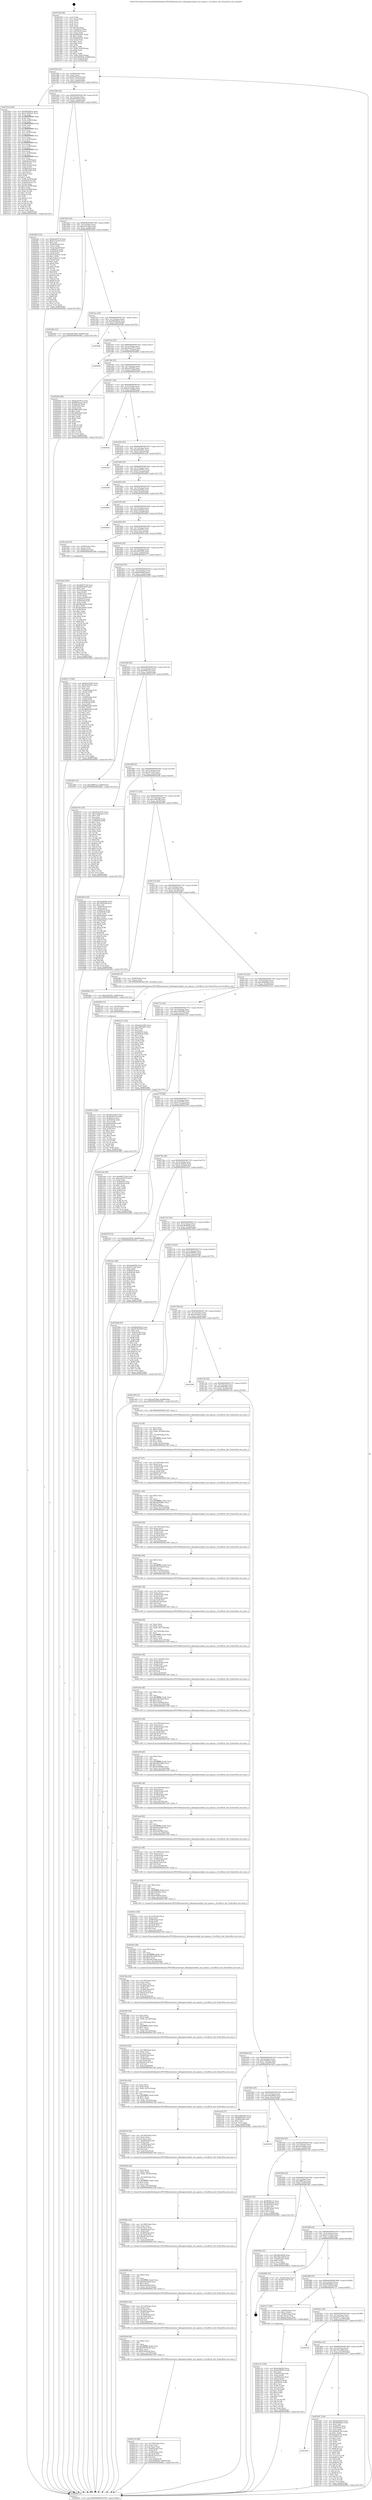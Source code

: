 digraph "0x401520" {
  label = "0x401520 (/mnt/c/Users/mathe/Desktop/tcc/POCII/binaries/extr_labenginecodeq3_uiui_qmenu.c_ScrollList_Init_Final-ollvm.out::main(0))"
  labelloc = "t"
  node[shape=record]

  Entry [label="",width=0.3,height=0.3,shape=circle,fillcolor=black,style=filled]
  "0x401583" [label="{
     0x401583 [23]\l
     | [instrs]\l
     &nbsp;&nbsp;0x401583 \<+3\>: mov -0x68(%rbp),%eax\l
     &nbsp;&nbsp;0x401586 \<+2\>: mov %eax,%ecx\l
     &nbsp;&nbsp;0x401588 \<+6\>: sub $0x85763259,%ecx\l
     &nbsp;&nbsp;0x40158e \<+3\>: mov %eax,-0x7c(%rbp)\l
     &nbsp;&nbsp;0x401591 \<+3\>: mov %ecx,-0x80(%rbp)\l
     &nbsp;&nbsp;0x401594 \<+6\>: je 000000000040193e \<main+0x41e\>\l
  }"]
  "0x40193e" [label="{
     0x40193e [230]\l
     | [instrs]\l
     &nbsp;&nbsp;0x40193e \<+5\>: mov $0x98d365ea,%eax\l
     &nbsp;&nbsp;0x401943 \<+5\>: mov $0x573893e2,%ecx\l
     &nbsp;&nbsp;0x401948 \<+3\>: mov %rsp,%rdx\l
     &nbsp;&nbsp;0x40194b \<+4\>: add $0xfffffffffffffff0,%rdx\l
     &nbsp;&nbsp;0x40194f \<+3\>: mov %rdx,%rsp\l
     &nbsp;&nbsp;0x401952 \<+4\>: mov %rdx,-0x60(%rbp)\l
     &nbsp;&nbsp;0x401956 \<+3\>: mov %rsp,%rdx\l
     &nbsp;&nbsp;0x401959 \<+4\>: add $0xfffffffffffffff0,%rdx\l
     &nbsp;&nbsp;0x40195d \<+3\>: mov %rdx,%rsp\l
     &nbsp;&nbsp;0x401960 \<+3\>: mov %rsp,%rsi\l
     &nbsp;&nbsp;0x401963 \<+4\>: add $0xfffffffffffffff0,%rsi\l
     &nbsp;&nbsp;0x401967 \<+3\>: mov %rsi,%rsp\l
     &nbsp;&nbsp;0x40196a \<+4\>: mov %rsi,-0x58(%rbp)\l
     &nbsp;&nbsp;0x40196e \<+3\>: mov %rsp,%rsi\l
     &nbsp;&nbsp;0x401971 \<+4\>: add $0xfffffffffffffff0,%rsi\l
     &nbsp;&nbsp;0x401975 \<+3\>: mov %rsi,%rsp\l
     &nbsp;&nbsp;0x401978 \<+4\>: mov %rsi,-0x50(%rbp)\l
     &nbsp;&nbsp;0x40197c \<+3\>: mov %rsp,%rsi\l
     &nbsp;&nbsp;0x40197f \<+4\>: add $0xfffffffffffffff0,%rsi\l
     &nbsp;&nbsp;0x401983 \<+3\>: mov %rsi,%rsp\l
     &nbsp;&nbsp;0x401986 \<+4\>: mov %rsi,-0x48(%rbp)\l
     &nbsp;&nbsp;0x40198a \<+3\>: mov %rsp,%rsi\l
     &nbsp;&nbsp;0x40198d \<+4\>: add $0xfffffffffffffff0,%rsi\l
     &nbsp;&nbsp;0x401991 \<+3\>: mov %rsi,%rsp\l
     &nbsp;&nbsp;0x401994 \<+4\>: mov %rsi,-0x40(%rbp)\l
     &nbsp;&nbsp;0x401998 \<+3\>: mov %rsp,%rsi\l
     &nbsp;&nbsp;0x40199b \<+4\>: add $0xfffffffffffffff0,%rsi\l
     &nbsp;&nbsp;0x40199f \<+3\>: mov %rsi,%rsp\l
     &nbsp;&nbsp;0x4019a2 \<+4\>: mov %rsi,-0x38(%rbp)\l
     &nbsp;&nbsp;0x4019a6 \<+4\>: mov -0x60(%rbp),%rsi\l
     &nbsp;&nbsp;0x4019aa \<+6\>: movl $0x0,(%rsi)\l
     &nbsp;&nbsp;0x4019b0 \<+3\>: mov -0x6c(%rbp),%edi\l
     &nbsp;&nbsp;0x4019b3 \<+2\>: mov %edi,(%rdx)\l
     &nbsp;&nbsp;0x4019b5 \<+4\>: mov -0x58(%rbp),%rsi\l
     &nbsp;&nbsp;0x4019b9 \<+4\>: mov -0x78(%rbp),%r8\l
     &nbsp;&nbsp;0x4019bd \<+3\>: mov %r8,(%rsi)\l
     &nbsp;&nbsp;0x4019c0 \<+3\>: cmpl $0x2,(%rdx)\l
     &nbsp;&nbsp;0x4019c3 \<+4\>: setne %r9b\l
     &nbsp;&nbsp;0x4019c7 \<+4\>: and $0x1,%r9b\l
     &nbsp;&nbsp;0x4019cb \<+4\>: mov %r9b,-0x29(%rbp)\l
     &nbsp;&nbsp;0x4019cf \<+8\>: mov 0x405074,%r10d\l
     &nbsp;&nbsp;0x4019d7 \<+8\>: mov 0x405058,%r11d\l
     &nbsp;&nbsp;0x4019df \<+3\>: mov %r10d,%ebx\l
     &nbsp;&nbsp;0x4019e2 \<+6\>: add $0x55c25b8f,%ebx\l
     &nbsp;&nbsp;0x4019e8 \<+3\>: sub $0x1,%ebx\l
     &nbsp;&nbsp;0x4019eb \<+6\>: sub $0x55c25b8f,%ebx\l
     &nbsp;&nbsp;0x4019f1 \<+4\>: imul %ebx,%r10d\l
     &nbsp;&nbsp;0x4019f5 \<+4\>: and $0x1,%r10d\l
     &nbsp;&nbsp;0x4019f9 \<+4\>: cmp $0x0,%r10d\l
     &nbsp;&nbsp;0x4019fd \<+4\>: sete %r9b\l
     &nbsp;&nbsp;0x401a01 \<+4\>: cmp $0xa,%r11d\l
     &nbsp;&nbsp;0x401a05 \<+4\>: setl %r14b\l
     &nbsp;&nbsp;0x401a09 \<+3\>: mov %r9b,%r15b\l
     &nbsp;&nbsp;0x401a0c \<+3\>: and %r14b,%r15b\l
     &nbsp;&nbsp;0x401a0f \<+3\>: xor %r14b,%r9b\l
     &nbsp;&nbsp;0x401a12 \<+3\>: or %r9b,%r15b\l
     &nbsp;&nbsp;0x401a15 \<+4\>: test $0x1,%r15b\l
     &nbsp;&nbsp;0x401a19 \<+3\>: cmovne %ecx,%eax\l
     &nbsp;&nbsp;0x401a1c \<+3\>: mov %eax,-0x68(%rbp)\l
     &nbsp;&nbsp;0x401a1f \<+5\>: jmp 00000000004026b1 \<main+0x1191\>\l
  }"]
  "0x40159a" [label="{
     0x40159a [25]\l
     | [instrs]\l
     &nbsp;&nbsp;0x40159a \<+5\>: jmp 000000000040159f \<main+0x7f\>\l
     &nbsp;&nbsp;0x40159f \<+3\>: mov -0x7c(%rbp),%eax\l
     &nbsp;&nbsp;0x4015a2 \<+5\>: sub $0x867633ed,%eax\l
     &nbsp;&nbsp;0x4015a7 \<+6\>: mov %eax,-0x84(%rbp)\l
     &nbsp;&nbsp;0x4015ad \<+6\>: je 00000000004024f2 \<main+0xfd2\>\l
  }"]
  Exit [label="",width=0.3,height=0.3,shape=circle,fillcolor=black,style=filled,peripheries=2]
  "0x4024f2" [label="{
     0x4024f2 [153]\l
     | [instrs]\l
     &nbsp;&nbsp;0x4024f2 \<+5\>: mov $0xba24797e,%eax\l
     &nbsp;&nbsp;0x4024f7 \<+5\>: mov $0x611f7e43,%ecx\l
     &nbsp;&nbsp;0x4024fc \<+2\>: mov $0x1,%dl\l
     &nbsp;&nbsp;0x4024fe \<+4\>: mov -0x60(%rbp),%rsi\l
     &nbsp;&nbsp;0x402502 \<+2\>: mov (%rsi),%edi\l
     &nbsp;&nbsp;0x402504 \<+3\>: mov %edi,-0x24(%rbp)\l
     &nbsp;&nbsp;0x402507 \<+7\>: mov 0x405074,%edi\l
     &nbsp;&nbsp;0x40250e \<+8\>: mov 0x405058,%r8d\l
     &nbsp;&nbsp;0x402516 \<+3\>: mov %edi,%r9d\l
     &nbsp;&nbsp;0x402519 \<+7\>: add $0x72d2ac51,%r9d\l
     &nbsp;&nbsp;0x402520 \<+4\>: sub $0x1,%r9d\l
     &nbsp;&nbsp;0x402524 \<+7\>: sub $0x72d2ac51,%r9d\l
     &nbsp;&nbsp;0x40252b \<+4\>: imul %r9d,%edi\l
     &nbsp;&nbsp;0x40252f \<+3\>: and $0x1,%edi\l
     &nbsp;&nbsp;0x402532 \<+3\>: cmp $0x0,%edi\l
     &nbsp;&nbsp;0x402535 \<+4\>: sete %r10b\l
     &nbsp;&nbsp;0x402539 \<+4\>: cmp $0xa,%r8d\l
     &nbsp;&nbsp;0x40253d \<+4\>: setl %r11b\l
     &nbsp;&nbsp;0x402541 \<+3\>: mov %r10b,%bl\l
     &nbsp;&nbsp;0x402544 \<+3\>: xor $0xff,%bl\l
     &nbsp;&nbsp;0x402547 \<+3\>: mov %r11b,%r14b\l
     &nbsp;&nbsp;0x40254a \<+4\>: xor $0xff,%r14b\l
     &nbsp;&nbsp;0x40254e \<+3\>: xor $0x1,%dl\l
     &nbsp;&nbsp;0x402551 \<+3\>: mov %bl,%r15b\l
     &nbsp;&nbsp;0x402554 \<+4\>: and $0xff,%r15b\l
     &nbsp;&nbsp;0x402558 \<+3\>: and %dl,%r10b\l
     &nbsp;&nbsp;0x40255b \<+3\>: mov %r14b,%r12b\l
     &nbsp;&nbsp;0x40255e \<+4\>: and $0xff,%r12b\l
     &nbsp;&nbsp;0x402562 \<+3\>: and %dl,%r11b\l
     &nbsp;&nbsp;0x402565 \<+3\>: or %r10b,%r15b\l
     &nbsp;&nbsp;0x402568 \<+3\>: or %r11b,%r12b\l
     &nbsp;&nbsp;0x40256b \<+3\>: xor %r12b,%r15b\l
     &nbsp;&nbsp;0x40256e \<+3\>: or %r14b,%bl\l
     &nbsp;&nbsp;0x402571 \<+3\>: xor $0xff,%bl\l
     &nbsp;&nbsp;0x402574 \<+3\>: or $0x1,%dl\l
     &nbsp;&nbsp;0x402577 \<+2\>: and %dl,%bl\l
     &nbsp;&nbsp;0x402579 \<+3\>: or %bl,%r15b\l
     &nbsp;&nbsp;0x40257c \<+4\>: test $0x1,%r15b\l
     &nbsp;&nbsp;0x402580 \<+3\>: cmovne %ecx,%eax\l
     &nbsp;&nbsp;0x402583 \<+3\>: mov %eax,-0x68(%rbp)\l
     &nbsp;&nbsp;0x402586 \<+5\>: jmp 00000000004026b1 \<main+0x1191\>\l
  }"]
  "0x4015b3" [label="{
     0x4015b3 [25]\l
     | [instrs]\l
     &nbsp;&nbsp;0x4015b3 \<+5\>: jmp 00000000004015b8 \<main+0x98\>\l
     &nbsp;&nbsp;0x4015b8 \<+3\>: mov -0x7c(%rbp),%eax\l
     &nbsp;&nbsp;0x4015bb \<+5\>: sub $0x93cb79ac,%eax\l
     &nbsp;&nbsp;0x4015c0 \<+6\>: mov %eax,-0x88(%rbp)\l
     &nbsp;&nbsp;0x4015c6 \<+6\>: je 000000000040226d \<main+0xd4d\>\l
  }"]
  "0x40231a" [label="{
     0x40231a [94]\l
     | [instrs]\l
     &nbsp;&nbsp;0x40231a \<+5\>: mov $0x9d1b1972,%ecx\l
     &nbsp;&nbsp;0x40231f \<+5\>: mov $0x26197f7b,%edx\l
     &nbsp;&nbsp;0x402324 \<+7\>: mov 0x405074,%esi\l
     &nbsp;&nbsp;0x40232b \<+8\>: mov 0x405058,%r8d\l
     &nbsp;&nbsp;0x402333 \<+3\>: mov %esi,%r9d\l
     &nbsp;&nbsp;0x402336 \<+7\>: sub $0xd2e9c09,%r9d\l
     &nbsp;&nbsp;0x40233d \<+4\>: sub $0x1,%r9d\l
     &nbsp;&nbsp;0x402341 \<+7\>: add $0xd2e9c09,%r9d\l
     &nbsp;&nbsp;0x402348 \<+4\>: imul %r9d,%esi\l
     &nbsp;&nbsp;0x40234c \<+3\>: and $0x1,%esi\l
     &nbsp;&nbsp;0x40234f \<+3\>: cmp $0x0,%esi\l
     &nbsp;&nbsp;0x402352 \<+4\>: sete %r10b\l
     &nbsp;&nbsp;0x402356 \<+4\>: cmp $0xa,%r8d\l
     &nbsp;&nbsp;0x40235a \<+4\>: setl %r11b\l
     &nbsp;&nbsp;0x40235e \<+3\>: mov %r10b,%bl\l
     &nbsp;&nbsp;0x402361 \<+3\>: and %r11b,%bl\l
     &nbsp;&nbsp;0x402364 \<+3\>: xor %r11b,%r10b\l
     &nbsp;&nbsp;0x402367 \<+3\>: or %r10b,%bl\l
     &nbsp;&nbsp;0x40236a \<+3\>: test $0x1,%bl\l
     &nbsp;&nbsp;0x40236d \<+3\>: cmovne %edx,%ecx\l
     &nbsp;&nbsp;0x402370 \<+3\>: mov %ecx,-0x68(%rbp)\l
     &nbsp;&nbsp;0x402373 \<+5\>: jmp 00000000004026b1 \<main+0x1191\>\l
  }"]
  "0x40226d" [label="{
     0x40226d [12]\l
     | [instrs]\l
     &nbsp;&nbsp;0x40226d \<+7\>: movl $0x5af7a9eb,-0x68(%rbp)\l
     &nbsp;&nbsp;0x402274 \<+5\>: jmp 00000000004026b1 \<main+0x1191\>\l
  }"]
  "0x4015cc" [label="{
     0x4015cc [25]\l
     | [instrs]\l
     &nbsp;&nbsp;0x4015cc \<+5\>: jmp 00000000004015d1 \<main+0xb1\>\l
     &nbsp;&nbsp;0x4015d1 \<+3\>: mov -0x7c(%rbp),%eax\l
     &nbsp;&nbsp;0x4015d4 \<+5\>: sub $0x98d365ea,%eax\l
     &nbsp;&nbsp;0x4015d9 \<+6\>: mov %eax,-0x8c(%rbp)\l
     &nbsp;&nbsp;0x4015df \<+6\>: je 000000000040259b \<main+0x107b\>\l
  }"]
  "0x40230b" [label="{
     0x40230b [15]\l
     | [instrs]\l
     &nbsp;&nbsp;0x40230b \<+4\>: mov -0x40(%rbp),%rax\l
     &nbsp;&nbsp;0x40230f \<+3\>: mov (%rax),%rax\l
     &nbsp;&nbsp;0x402312 \<+3\>: mov %rax,%rdi\l
     &nbsp;&nbsp;0x402315 \<+5\>: call 0000000000401030 \<free@plt\>\l
     | [calls]\l
     &nbsp;&nbsp;0x401030 \{1\} (unknown)\l
  }"]
  "0x40259b" [label="{
     0x40259b\l
  }", style=dashed]
  "0x4015e5" [label="{
     0x4015e5 [25]\l
     | [instrs]\l
     &nbsp;&nbsp;0x4015e5 \<+5\>: jmp 00000000004015ea \<main+0xca\>\l
     &nbsp;&nbsp;0x4015ea \<+3\>: mov -0x7c(%rbp),%eax\l
     &nbsp;&nbsp;0x4015ed \<+5\>: sub $0x9d1b1972,%eax\l
     &nbsp;&nbsp;0x4015f2 \<+6\>: mov %eax,-0x90(%rbp)\l
     &nbsp;&nbsp;0x4015f8 \<+6\>: je 0000000000402662 \<main+0x1142\>\l
  }"]
  "0x402110" [label="{
     0x402110 [49]\l
     | [instrs]\l
     &nbsp;&nbsp;0x402110 \<+6\>: mov -0x150(%rbp),%ecx\l
     &nbsp;&nbsp;0x402116 \<+3\>: imul %eax,%ecx\l
     &nbsp;&nbsp;0x402119 \<+3\>: movslq %ecx,%rdi\l
     &nbsp;&nbsp;0x40211c \<+4\>: mov -0x40(%rbp),%r8\l
     &nbsp;&nbsp;0x402120 \<+3\>: mov (%r8),%r8\l
     &nbsp;&nbsp;0x402123 \<+4\>: mov -0x38(%rbp),%r9\l
     &nbsp;&nbsp;0x402127 \<+3\>: movslq (%r9),%r9\l
     &nbsp;&nbsp;0x40212a \<+4\>: imul $0x50,%r9,%r9\l
     &nbsp;&nbsp;0x40212e \<+3\>: add %r9,%r8\l
     &nbsp;&nbsp;0x402131 \<+4\>: mov %rdi,0x48(%r8)\l
     &nbsp;&nbsp;0x402135 \<+7\>: movl $0x1f92846d,-0x68(%rbp)\l
     &nbsp;&nbsp;0x40213c \<+5\>: jmp 00000000004026b1 \<main+0x1191\>\l
  }"]
  "0x402662" [label="{
     0x402662\l
  }", style=dashed]
  "0x4015fe" [label="{
     0x4015fe [25]\l
     | [instrs]\l
     &nbsp;&nbsp;0x4015fe \<+5\>: jmp 0000000000401603 \<main+0xe3\>\l
     &nbsp;&nbsp;0x401603 \<+3\>: mov -0x7c(%rbp),%eax\l
     &nbsp;&nbsp;0x401606 \<+5\>: sub $0xacff1562,%eax\l
     &nbsp;&nbsp;0x40160b \<+6\>: mov %eax,-0x94(%rbp)\l
     &nbsp;&nbsp;0x401611 \<+6\>: je 000000000040249a \<main+0xf7a\>\l
  }"]
  "0x4020e8" [label="{
     0x4020e8 [40]\l
     | [instrs]\l
     &nbsp;&nbsp;0x4020e8 \<+5\>: mov $0x2,%ecx\l
     &nbsp;&nbsp;0x4020ed \<+1\>: cltd\l
     &nbsp;&nbsp;0x4020ee \<+2\>: idiv %ecx\l
     &nbsp;&nbsp;0x4020f0 \<+6\>: imul $0xfffffffe,%edx,%ecx\l
     &nbsp;&nbsp;0x4020f6 \<+6\>: add $0x97094e36,%ecx\l
     &nbsp;&nbsp;0x4020fc \<+3\>: add $0x1,%ecx\l
     &nbsp;&nbsp;0x4020ff \<+6\>: sub $0x97094e36,%ecx\l
     &nbsp;&nbsp;0x402105 \<+6\>: mov %ecx,-0x150(%rbp)\l
     &nbsp;&nbsp;0x40210b \<+5\>: call 0000000000401160 \<next_i\>\l
     | [calls]\l
     &nbsp;&nbsp;0x401160 \{1\} (/mnt/c/Users/mathe/Desktop/tcc/POCII/binaries/extr_labenginecodeq3_uiui_qmenu.c_ScrollList_Init_Final-ollvm.out::next_i)\l
  }"]
  "0x40249a" [label="{
     0x40249a [88]\l
     | [instrs]\l
     &nbsp;&nbsp;0x40249a \<+5\>: mov $0xba24797e,%eax\l
     &nbsp;&nbsp;0x40249f \<+5\>: mov $0x867633ed,%ecx\l
     &nbsp;&nbsp;0x4024a4 \<+7\>: mov 0x405074,%edx\l
     &nbsp;&nbsp;0x4024ab \<+7\>: mov 0x405058,%esi\l
     &nbsp;&nbsp;0x4024b2 \<+2\>: mov %edx,%edi\l
     &nbsp;&nbsp;0x4024b4 \<+6\>: add $0x3f04ed5d,%edi\l
     &nbsp;&nbsp;0x4024ba \<+3\>: sub $0x1,%edi\l
     &nbsp;&nbsp;0x4024bd \<+6\>: sub $0x3f04ed5d,%edi\l
     &nbsp;&nbsp;0x4024c3 \<+3\>: imul %edi,%edx\l
     &nbsp;&nbsp;0x4024c6 \<+3\>: and $0x1,%edx\l
     &nbsp;&nbsp;0x4024c9 \<+3\>: cmp $0x0,%edx\l
     &nbsp;&nbsp;0x4024cc \<+4\>: sete %r8b\l
     &nbsp;&nbsp;0x4024d0 \<+3\>: cmp $0xa,%esi\l
     &nbsp;&nbsp;0x4024d3 \<+4\>: setl %r9b\l
     &nbsp;&nbsp;0x4024d7 \<+3\>: mov %r8b,%r10b\l
     &nbsp;&nbsp;0x4024da \<+3\>: and %r9b,%r10b\l
     &nbsp;&nbsp;0x4024dd \<+3\>: xor %r9b,%r8b\l
     &nbsp;&nbsp;0x4024e0 \<+3\>: or %r8b,%r10b\l
     &nbsp;&nbsp;0x4024e3 \<+4\>: test $0x1,%r10b\l
     &nbsp;&nbsp;0x4024e7 \<+3\>: cmovne %ecx,%eax\l
     &nbsp;&nbsp;0x4024ea \<+3\>: mov %eax,-0x68(%rbp)\l
     &nbsp;&nbsp;0x4024ed \<+5\>: jmp 00000000004026b1 \<main+0x1191\>\l
  }"]
  "0x401617" [label="{
     0x401617 [25]\l
     | [instrs]\l
     &nbsp;&nbsp;0x401617 \<+5\>: jmp 000000000040161c \<main+0xfc\>\l
     &nbsp;&nbsp;0x40161c \<+3\>: mov -0x7c(%rbp),%eax\l
     &nbsp;&nbsp;0x40161f \<+5\>: sub $0xb0a1b39e,%eax\l
     &nbsp;&nbsp;0x401624 \<+6\>: mov %eax,-0x98(%rbp)\l
     &nbsp;&nbsp;0x40162a \<+6\>: je 000000000040263b \<main+0x111b\>\l
  }"]
  "0x4020be" [label="{
     0x4020be [42]\l
     | [instrs]\l
     &nbsp;&nbsp;0x4020be \<+6\>: mov -0x14c(%rbp),%ecx\l
     &nbsp;&nbsp;0x4020c4 \<+3\>: imul %eax,%ecx\l
     &nbsp;&nbsp;0x4020c7 \<+3\>: movslq %ecx,%rdi\l
     &nbsp;&nbsp;0x4020ca \<+4\>: mov -0x40(%rbp),%r8\l
     &nbsp;&nbsp;0x4020ce \<+3\>: mov (%r8),%r8\l
     &nbsp;&nbsp;0x4020d1 \<+4\>: mov -0x38(%rbp),%r9\l
     &nbsp;&nbsp;0x4020d5 \<+3\>: movslq (%r9),%r9\l
     &nbsp;&nbsp;0x4020d8 \<+4\>: imul $0x50,%r9,%r9\l
     &nbsp;&nbsp;0x4020dc \<+3\>: add %r9,%r8\l
     &nbsp;&nbsp;0x4020df \<+4\>: mov %rdi,0x40(%r8)\l
     &nbsp;&nbsp;0x4020e3 \<+5\>: call 0000000000401160 \<next_i\>\l
     | [calls]\l
     &nbsp;&nbsp;0x401160 \{1\} (/mnt/c/Users/mathe/Desktop/tcc/POCII/binaries/extr_labenginecodeq3_uiui_qmenu.c_ScrollList_Init_Final-ollvm.out::next_i)\l
  }"]
  "0x40263b" [label="{
     0x40263b\l
  }", style=dashed]
  "0x401630" [label="{
     0x401630 [25]\l
     | [instrs]\l
     &nbsp;&nbsp;0x401630 \<+5\>: jmp 0000000000401635 \<main+0x115\>\l
     &nbsp;&nbsp;0x401635 \<+3\>: mov -0x7c(%rbp),%eax\l
     &nbsp;&nbsp;0x401638 \<+5\>: sub $0xb8f22461,%eax\l
     &nbsp;&nbsp;0x40163d \<+6\>: mov %eax,-0x9c(%rbp)\l
     &nbsp;&nbsp;0x401643 \<+6\>: je 0000000000401a3f \<main+0x51f\>\l
  }"]
  "0x402096" [label="{
     0x402096 [40]\l
     | [instrs]\l
     &nbsp;&nbsp;0x402096 \<+5\>: mov $0x2,%ecx\l
     &nbsp;&nbsp;0x40209b \<+1\>: cltd\l
     &nbsp;&nbsp;0x40209c \<+2\>: idiv %ecx\l
     &nbsp;&nbsp;0x40209e \<+6\>: imul $0xfffffffe,%edx,%ecx\l
     &nbsp;&nbsp;0x4020a4 \<+6\>: add $0xab22a8e9,%ecx\l
     &nbsp;&nbsp;0x4020aa \<+3\>: add $0x1,%ecx\l
     &nbsp;&nbsp;0x4020ad \<+6\>: sub $0xab22a8e9,%ecx\l
     &nbsp;&nbsp;0x4020b3 \<+6\>: mov %ecx,-0x14c(%rbp)\l
     &nbsp;&nbsp;0x4020b9 \<+5\>: call 0000000000401160 \<next_i\>\l
     | [calls]\l
     &nbsp;&nbsp;0x401160 \{1\} (/mnt/c/Users/mathe/Desktop/tcc/POCII/binaries/extr_labenginecodeq3_uiui_qmenu.c_ScrollList_Init_Final-ollvm.out::next_i)\l
  }"]
  "0x401a3f" [label="{
     0x401a3f\l
  }", style=dashed]
  "0x401649" [label="{
     0x401649 [25]\l
     | [instrs]\l
     &nbsp;&nbsp;0x401649 \<+5\>: jmp 000000000040164e \<main+0x12e\>\l
     &nbsp;&nbsp;0x40164e \<+3\>: mov -0x7c(%rbp),%eax\l
     &nbsp;&nbsp;0x401651 \<+5\>: sub $0xba24797e,%eax\l
     &nbsp;&nbsp;0x401656 \<+6\>: mov %eax,-0xa0(%rbp)\l
     &nbsp;&nbsp;0x40165c \<+6\>: je 000000000040269f \<main+0x117f\>\l
  }"]
  "0x40206c" [label="{
     0x40206c [42]\l
     | [instrs]\l
     &nbsp;&nbsp;0x40206c \<+6\>: mov -0x148(%rbp),%ecx\l
     &nbsp;&nbsp;0x402072 \<+3\>: imul %eax,%ecx\l
     &nbsp;&nbsp;0x402075 \<+3\>: movslq %ecx,%rdi\l
     &nbsp;&nbsp;0x402078 \<+4\>: mov -0x40(%rbp),%r8\l
     &nbsp;&nbsp;0x40207c \<+3\>: mov (%r8),%r8\l
     &nbsp;&nbsp;0x40207f \<+4\>: mov -0x38(%rbp),%r9\l
     &nbsp;&nbsp;0x402083 \<+3\>: movslq (%r9),%r9\l
     &nbsp;&nbsp;0x402086 \<+4\>: imul $0x50,%r9,%r9\l
     &nbsp;&nbsp;0x40208a \<+3\>: add %r9,%r8\l
     &nbsp;&nbsp;0x40208d \<+4\>: mov %rdi,0x38(%r8)\l
     &nbsp;&nbsp;0x402091 \<+5\>: call 0000000000401160 \<next_i\>\l
     | [calls]\l
     &nbsp;&nbsp;0x401160 \{1\} (/mnt/c/Users/mathe/Desktop/tcc/POCII/binaries/extr_labenginecodeq3_uiui_qmenu.c_ScrollList_Init_Final-ollvm.out::next_i)\l
  }"]
  "0x40269f" [label="{
     0x40269f\l
  }", style=dashed]
  "0x401662" [label="{
     0x401662 [25]\l
     | [instrs]\l
     &nbsp;&nbsp;0x401662 \<+5\>: jmp 0000000000401667 \<main+0x147\>\l
     &nbsp;&nbsp;0x401667 \<+3\>: mov -0x7c(%rbp),%eax\l
     &nbsp;&nbsp;0x40166a \<+5\>: sub $0xbab493fa,%eax\l
     &nbsp;&nbsp;0x40166f \<+6\>: mov %eax,-0xa4(%rbp)\l
     &nbsp;&nbsp;0x401675 \<+6\>: je 0000000000402689 \<main+0x1169\>\l
  }"]
  "0x402040" [label="{
     0x402040 [44]\l
     | [instrs]\l
     &nbsp;&nbsp;0x402040 \<+2\>: xor %ecx,%ecx\l
     &nbsp;&nbsp;0x402042 \<+5\>: mov $0x2,%edx\l
     &nbsp;&nbsp;0x402047 \<+6\>: mov %edx,-0x144(%rbp)\l
     &nbsp;&nbsp;0x40204d \<+1\>: cltd\l
     &nbsp;&nbsp;0x40204e \<+6\>: mov -0x144(%rbp),%esi\l
     &nbsp;&nbsp;0x402054 \<+2\>: idiv %esi\l
     &nbsp;&nbsp;0x402056 \<+6\>: imul $0xfffffffe,%edx,%edx\l
     &nbsp;&nbsp;0x40205c \<+3\>: sub $0x1,%ecx\l
     &nbsp;&nbsp;0x40205f \<+2\>: sub %ecx,%edx\l
     &nbsp;&nbsp;0x402061 \<+6\>: mov %edx,-0x148(%rbp)\l
     &nbsp;&nbsp;0x402067 \<+5\>: call 0000000000401160 \<next_i\>\l
     | [calls]\l
     &nbsp;&nbsp;0x401160 \{1\} (/mnt/c/Users/mathe/Desktop/tcc/POCII/binaries/extr_labenginecodeq3_uiui_qmenu.c_ScrollList_Init_Final-ollvm.out::next_i)\l
  }"]
  "0x402689" [label="{
     0x402689\l
  }", style=dashed]
  "0x40167b" [label="{
     0x40167b [25]\l
     | [instrs]\l
     &nbsp;&nbsp;0x40167b \<+5\>: jmp 0000000000401680 \<main+0x160\>\l
     &nbsp;&nbsp;0x401680 \<+3\>: mov -0x7c(%rbp),%eax\l
     &nbsp;&nbsp;0x401683 \<+5\>: sub $0xbc9a00cf,%eax\l
     &nbsp;&nbsp;0x401688 \<+6\>: mov %eax,-0xa8(%rbp)\l
     &nbsp;&nbsp;0x40168e \<+6\>: je 0000000000402604 \<main+0x10e4\>\l
  }"]
  "0x402016" [label="{
     0x402016 [42]\l
     | [instrs]\l
     &nbsp;&nbsp;0x402016 \<+6\>: mov -0x140(%rbp),%ecx\l
     &nbsp;&nbsp;0x40201c \<+3\>: imul %eax,%ecx\l
     &nbsp;&nbsp;0x40201f \<+3\>: movslq %ecx,%rdi\l
     &nbsp;&nbsp;0x402022 \<+4\>: mov -0x40(%rbp),%r8\l
     &nbsp;&nbsp;0x402026 \<+3\>: mov (%r8),%r8\l
     &nbsp;&nbsp;0x402029 \<+4\>: mov -0x38(%rbp),%r9\l
     &nbsp;&nbsp;0x40202d \<+3\>: movslq (%r9),%r9\l
     &nbsp;&nbsp;0x402030 \<+4\>: imul $0x50,%r9,%r9\l
     &nbsp;&nbsp;0x402034 \<+3\>: add %r9,%r8\l
     &nbsp;&nbsp;0x402037 \<+4\>: mov %rdi,0x30(%r8)\l
     &nbsp;&nbsp;0x40203b \<+5\>: call 0000000000401160 \<next_i\>\l
     | [calls]\l
     &nbsp;&nbsp;0x401160 \{1\} (/mnt/c/Users/mathe/Desktop/tcc/POCII/binaries/extr_labenginecodeq3_uiui_qmenu.c_ScrollList_Init_Final-ollvm.out::next_i)\l
  }"]
  "0x402604" [label="{
     0x402604\l
  }", style=dashed]
  "0x401694" [label="{
     0x401694 [25]\l
     | [instrs]\l
     &nbsp;&nbsp;0x401694 \<+5\>: jmp 0000000000401699 \<main+0x179\>\l
     &nbsp;&nbsp;0x401699 \<+3\>: mov -0x7c(%rbp),%eax\l
     &nbsp;&nbsp;0x40169c \<+5\>: sub $0xce0c6f74,%eax\l
     &nbsp;&nbsp;0x4016a1 \<+6\>: mov %eax,-0xac(%rbp)\l
     &nbsp;&nbsp;0x4016a7 \<+6\>: je 0000000000401aad \<main+0x58d\>\l
  }"]
  "0x401fea" [label="{
     0x401fea [44]\l
     | [instrs]\l
     &nbsp;&nbsp;0x401fea \<+2\>: xor %ecx,%ecx\l
     &nbsp;&nbsp;0x401fec \<+5\>: mov $0x2,%edx\l
     &nbsp;&nbsp;0x401ff1 \<+6\>: mov %edx,-0x13c(%rbp)\l
     &nbsp;&nbsp;0x401ff7 \<+1\>: cltd\l
     &nbsp;&nbsp;0x401ff8 \<+6\>: mov -0x13c(%rbp),%esi\l
     &nbsp;&nbsp;0x401ffe \<+2\>: idiv %esi\l
     &nbsp;&nbsp;0x402000 \<+6\>: imul $0xfffffffe,%edx,%edx\l
     &nbsp;&nbsp;0x402006 \<+3\>: sub $0x1,%ecx\l
     &nbsp;&nbsp;0x402009 \<+2\>: sub %ecx,%edx\l
     &nbsp;&nbsp;0x40200b \<+6\>: mov %edx,-0x140(%rbp)\l
     &nbsp;&nbsp;0x402011 \<+5\>: call 0000000000401160 \<next_i\>\l
     | [calls]\l
     &nbsp;&nbsp;0x401160 \{1\} (/mnt/c/Users/mathe/Desktop/tcc/POCII/binaries/extr_labenginecodeq3_uiui_qmenu.c_ScrollList_Init_Final-ollvm.out::next_i)\l
  }"]
  "0x401aad" [label="{
     0x401aad [16]\l
     | [instrs]\l
     &nbsp;&nbsp;0x401aad \<+4\>: mov -0x58(%rbp),%rax\l
     &nbsp;&nbsp;0x401ab1 \<+3\>: mov (%rax),%rax\l
     &nbsp;&nbsp;0x401ab4 \<+4\>: mov 0x8(%rax),%rdi\l
     &nbsp;&nbsp;0x401ab8 \<+5\>: call 0000000000401060 \<atoi@plt\>\l
     | [calls]\l
     &nbsp;&nbsp;0x401060 \{1\} (unknown)\l
  }"]
  "0x4016ad" [label="{
     0x4016ad [25]\l
     | [instrs]\l
     &nbsp;&nbsp;0x4016ad \<+5\>: jmp 00000000004016b2 \<main+0x192\>\l
     &nbsp;&nbsp;0x4016b2 \<+3\>: mov -0x7c(%rbp),%eax\l
     &nbsp;&nbsp;0x4016b5 \<+5\>: sub $0xcf9d7b65,%eax\l
     &nbsp;&nbsp;0x4016ba \<+6\>: mov %eax,-0xb0(%rbp)\l
     &nbsp;&nbsp;0x4016c0 \<+6\>: je 00000000004021c7 \<main+0xca7\>\l
  }"]
  "0x401fc0" [label="{
     0x401fc0 [42]\l
     | [instrs]\l
     &nbsp;&nbsp;0x401fc0 \<+6\>: mov -0x138(%rbp),%ecx\l
     &nbsp;&nbsp;0x401fc6 \<+3\>: imul %eax,%ecx\l
     &nbsp;&nbsp;0x401fc9 \<+3\>: movslq %ecx,%rdi\l
     &nbsp;&nbsp;0x401fcc \<+4\>: mov -0x40(%rbp),%r8\l
     &nbsp;&nbsp;0x401fd0 \<+3\>: mov (%r8),%r8\l
     &nbsp;&nbsp;0x401fd3 \<+4\>: mov -0x38(%rbp),%r9\l
     &nbsp;&nbsp;0x401fd7 \<+3\>: movslq (%r9),%r9\l
     &nbsp;&nbsp;0x401fda \<+4\>: imul $0x50,%r9,%r9\l
     &nbsp;&nbsp;0x401fde \<+3\>: add %r9,%r8\l
     &nbsp;&nbsp;0x401fe1 \<+4\>: mov %rdi,0x28(%r8)\l
     &nbsp;&nbsp;0x401fe5 \<+5\>: call 0000000000401160 \<next_i\>\l
     | [calls]\l
     &nbsp;&nbsp;0x401160 \{1\} (/mnt/c/Users/mathe/Desktop/tcc/POCII/binaries/extr_labenginecodeq3_uiui_qmenu.c_ScrollList_Init_Final-ollvm.out::next_i)\l
  }"]
  "0x4021c7" [label="{
     0x4021c7 [166]\l
     | [instrs]\l
     &nbsp;&nbsp;0x4021c7 \<+5\>: mov $0xb0a1b39e,%eax\l
     &nbsp;&nbsp;0x4021cc \<+5\>: mov $0x93cb79ac,%ecx\l
     &nbsp;&nbsp;0x4021d1 \<+2\>: mov $0x1,%dl\l
     &nbsp;&nbsp;0x4021d3 \<+2\>: xor %esi,%esi\l
     &nbsp;&nbsp;0x4021d5 \<+4\>: mov -0x38(%rbp),%rdi\l
     &nbsp;&nbsp;0x4021d9 \<+3\>: mov (%rdi),%r8d\l
     &nbsp;&nbsp;0x4021dc \<+3\>: sub $0x1,%esi\l
     &nbsp;&nbsp;0x4021df \<+3\>: sub %esi,%r8d\l
     &nbsp;&nbsp;0x4021e2 \<+4\>: mov -0x38(%rbp),%rdi\l
     &nbsp;&nbsp;0x4021e6 \<+3\>: mov %r8d,(%rdi)\l
     &nbsp;&nbsp;0x4021e9 \<+7\>: mov 0x405074,%esi\l
     &nbsp;&nbsp;0x4021f0 \<+8\>: mov 0x405058,%r8d\l
     &nbsp;&nbsp;0x4021f8 \<+3\>: mov %esi,%r9d\l
     &nbsp;&nbsp;0x4021fb \<+7\>: add $0xf9b65a46,%r9d\l
     &nbsp;&nbsp;0x402202 \<+4\>: sub $0x1,%r9d\l
     &nbsp;&nbsp;0x402206 \<+7\>: sub $0xf9b65a46,%r9d\l
     &nbsp;&nbsp;0x40220d \<+4\>: imul %r9d,%esi\l
     &nbsp;&nbsp;0x402211 \<+3\>: and $0x1,%esi\l
     &nbsp;&nbsp;0x402214 \<+3\>: cmp $0x0,%esi\l
     &nbsp;&nbsp;0x402217 \<+4\>: sete %r10b\l
     &nbsp;&nbsp;0x40221b \<+4\>: cmp $0xa,%r8d\l
     &nbsp;&nbsp;0x40221f \<+4\>: setl %r11b\l
     &nbsp;&nbsp;0x402223 \<+3\>: mov %r10b,%bl\l
     &nbsp;&nbsp;0x402226 \<+3\>: xor $0xff,%bl\l
     &nbsp;&nbsp;0x402229 \<+3\>: mov %r11b,%r14b\l
     &nbsp;&nbsp;0x40222c \<+4\>: xor $0xff,%r14b\l
     &nbsp;&nbsp;0x402230 \<+3\>: xor $0x0,%dl\l
     &nbsp;&nbsp;0x402233 \<+3\>: mov %bl,%r15b\l
     &nbsp;&nbsp;0x402236 \<+4\>: and $0x0,%r15b\l
     &nbsp;&nbsp;0x40223a \<+3\>: and %dl,%r10b\l
     &nbsp;&nbsp;0x40223d \<+3\>: mov %r14b,%r12b\l
     &nbsp;&nbsp;0x402240 \<+4\>: and $0x0,%r12b\l
     &nbsp;&nbsp;0x402244 \<+3\>: and %dl,%r11b\l
     &nbsp;&nbsp;0x402247 \<+3\>: or %r10b,%r15b\l
     &nbsp;&nbsp;0x40224a \<+3\>: or %r11b,%r12b\l
     &nbsp;&nbsp;0x40224d \<+3\>: xor %r12b,%r15b\l
     &nbsp;&nbsp;0x402250 \<+3\>: or %r14b,%bl\l
     &nbsp;&nbsp;0x402253 \<+3\>: xor $0xff,%bl\l
     &nbsp;&nbsp;0x402256 \<+3\>: or $0x0,%dl\l
     &nbsp;&nbsp;0x402259 \<+2\>: and %dl,%bl\l
     &nbsp;&nbsp;0x40225b \<+3\>: or %bl,%r15b\l
     &nbsp;&nbsp;0x40225e \<+4\>: test $0x1,%r15b\l
     &nbsp;&nbsp;0x402262 \<+3\>: cmovne %ecx,%eax\l
     &nbsp;&nbsp;0x402265 \<+3\>: mov %eax,-0x68(%rbp)\l
     &nbsp;&nbsp;0x402268 \<+5\>: jmp 00000000004026b1 \<main+0x1191\>\l
  }"]
  "0x4016c6" [label="{
     0x4016c6 [25]\l
     | [instrs]\l
     &nbsp;&nbsp;0x4016c6 \<+5\>: jmp 00000000004016cb \<main+0x1ab\>\l
     &nbsp;&nbsp;0x4016cb \<+3\>: mov -0x7c(%rbp),%eax\l
     &nbsp;&nbsp;0x4016ce \<+5\>: sub $0xf63658cf,%eax\l
     &nbsp;&nbsp;0x4016d3 \<+6\>: mov %eax,-0xb4(%rbp)\l
     &nbsp;&nbsp;0x4016d9 \<+6\>: je 0000000000401b60 \<main+0x640\>\l
  }"]
  "0x401f94" [label="{
     0x401f94 [44]\l
     | [instrs]\l
     &nbsp;&nbsp;0x401f94 \<+2\>: xor %ecx,%ecx\l
     &nbsp;&nbsp;0x401f96 \<+5\>: mov $0x2,%edx\l
     &nbsp;&nbsp;0x401f9b \<+6\>: mov %edx,-0x134(%rbp)\l
     &nbsp;&nbsp;0x401fa1 \<+1\>: cltd\l
     &nbsp;&nbsp;0x401fa2 \<+6\>: mov -0x134(%rbp),%esi\l
     &nbsp;&nbsp;0x401fa8 \<+2\>: idiv %esi\l
     &nbsp;&nbsp;0x401faa \<+6\>: imul $0xfffffffe,%edx,%edx\l
     &nbsp;&nbsp;0x401fb0 \<+3\>: sub $0x1,%ecx\l
     &nbsp;&nbsp;0x401fb3 \<+2\>: sub %ecx,%edx\l
     &nbsp;&nbsp;0x401fb5 \<+6\>: mov %edx,-0x138(%rbp)\l
     &nbsp;&nbsp;0x401fbb \<+5\>: call 0000000000401160 \<next_i\>\l
     | [calls]\l
     &nbsp;&nbsp;0x401160 \{1\} (/mnt/c/Users/mathe/Desktop/tcc/POCII/binaries/extr_labenginecodeq3_uiui_qmenu.c_ScrollList_Init_Final-ollvm.out::next_i)\l
  }"]
  "0x401b60" [label="{
     0x401b60 [12]\l
     | [instrs]\l
     &nbsp;&nbsp;0x401b60 \<+7\>: movl $0x5dff87a2,-0x68(%rbp)\l
     &nbsp;&nbsp;0x401b67 \<+5\>: jmp 00000000004026b1 \<main+0x1191\>\l
  }"]
  "0x4016df" [label="{
     0x4016df [25]\l
     | [instrs]\l
     &nbsp;&nbsp;0x4016df \<+5\>: jmp 00000000004016e4 \<main+0x1c4\>\l
     &nbsp;&nbsp;0x4016e4 \<+3\>: mov -0x7c(%rbp),%eax\l
     &nbsp;&nbsp;0x4016e7 \<+5\>: sub $0xff78b1c5,%eax\l
     &nbsp;&nbsp;0x4016ec \<+6\>: mov %eax,-0xb8(%rbp)\l
     &nbsp;&nbsp;0x4016f2 \<+6\>: je 0000000000402279 \<main+0xd59\>\l
  }"]
  "0x401f6a" [label="{
     0x401f6a [42]\l
     | [instrs]\l
     &nbsp;&nbsp;0x401f6a \<+6\>: mov -0x130(%rbp),%ecx\l
     &nbsp;&nbsp;0x401f70 \<+3\>: imul %eax,%ecx\l
     &nbsp;&nbsp;0x401f73 \<+3\>: movslq %ecx,%rdi\l
     &nbsp;&nbsp;0x401f76 \<+4\>: mov -0x40(%rbp),%r8\l
     &nbsp;&nbsp;0x401f7a \<+3\>: mov (%r8),%r8\l
     &nbsp;&nbsp;0x401f7d \<+4\>: mov -0x38(%rbp),%r9\l
     &nbsp;&nbsp;0x401f81 \<+3\>: movslq (%r9),%r9\l
     &nbsp;&nbsp;0x401f84 \<+4\>: imul $0x50,%r9,%r9\l
     &nbsp;&nbsp;0x401f88 \<+3\>: add %r9,%r8\l
     &nbsp;&nbsp;0x401f8b \<+4\>: mov %rdi,0x20(%r8)\l
     &nbsp;&nbsp;0x401f8f \<+5\>: call 0000000000401160 \<next_i\>\l
     | [calls]\l
     &nbsp;&nbsp;0x401160 \{1\} (/mnt/c/Users/mathe/Desktop/tcc/POCII/binaries/extr_labenginecodeq3_uiui_qmenu.c_ScrollList_Init_Final-ollvm.out::next_i)\l
  }"]
  "0x402279" [label="{
     0x402279 [134]\l
     | [instrs]\l
     &nbsp;&nbsp;0x402279 \<+5\>: mov $0x9d1b1972,%eax\l
     &nbsp;&nbsp;0x40227e \<+5\>: mov $0x1a02b2d4,%ecx\l
     &nbsp;&nbsp;0x402283 \<+2\>: mov $0x1,%dl\l
     &nbsp;&nbsp;0x402285 \<+2\>: xor %esi,%esi\l
     &nbsp;&nbsp;0x402287 \<+7\>: mov 0x405074,%edi\l
     &nbsp;&nbsp;0x40228e \<+8\>: mov 0x405058,%r8d\l
     &nbsp;&nbsp;0x402296 \<+3\>: sub $0x1,%esi\l
     &nbsp;&nbsp;0x402299 \<+3\>: mov %edi,%r9d\l
     &nbsp;&nbsp;0x40229c \<+3\>: add %esi,%r9d\l
     &nbsp;&nbsp;0x40229f \<+4\>: imul %r9d,%edi\l
     &nbsp;&nbsp;0x4022a3 \<+3\>: and $0x1,%edi\l
     &nbsp;&nbsp;0x4022a6 \<+3\>: cmp $0x0,%edi\l
     &nbsp;&nbsp;0x4022a9 \<+4\>: sete %r10b\l
     &nbsp;&nbsp;0x4022ad \<+4\>: cmp $0xa,%r8d\l
     &nbsp;&nbsp;0x4022b1 \<+4\>: setl %r11b\l
     &nbsp;&nbsp;0x4022b5 \<+3\>: mov %r10b,%bl\l
     &nbsp;&nbsp;0x4022b8 \<+3\>: xor $0xff,%bl\l
     &nbsp;&nbsp;0x4022bb \<+3\>: mov %r11b,%r14b\l
     &nbsp;&nbsp;0x4022be \<+4\>: xor $0xff,%r14b\l
     &nbsp;&nbsp;0x4022c2 \<+3\>: xor $0x0,%dl\l
     &nbsp;&nbsp;0x4022c5 \<+3\>: mov %bl,%r15b\l
     &nbsp;&nbsp;0x4022c8 \<+4\>: and $0x0,%r15b\l
     &nbsp;&nbsp;0x4022cc \<+3\>: and %dl,%r10b\l
     &nbsp;&nbsp;0x4022cf \<+3\>: mov %r14b,%r12b\l
     &nbsp;&nbsp;0x4022d2 \<+4\>: and $0x0,%r12b\l
     &nbsp;&nbsp;0x4022d6 \<+3\>: and %dl,%r11b\l
     &nbsp;&nbsp;0x4022d9 \<+3\>: or %r10b,%r15b\l
     &nbsp;&nbsp;0x4022dc \<+3\>: or %r11b,%r12b\l
     &nbsp;&nbsp;0x4022df \<+3\>: xor %r12b,%r15b\l
     &nbsp;&nbsp;0x4022e2 \<+3\>: or %r14b,%bl\l
     &nbsp;&nbsp;0x4022e5 \<+3\>: xor $0xff,%bl\l
     &nbsp;&nbsp;0x4022e8 \<+3\>: or $0x0,%dl\l
     &nbsp;&nbsp;0x4022eb \<+2\>: and %dl,%bl\l
     &nbsp;&nbsp;0x4022ed \<+3\>: or %bl,%r15b\l
     &nbsp;&nbsp;0x4022f0 \<+4\>: test $0x1,%r15b\l
     &nbsp;&nbsp;0x4022f4 \<+3\>: cmovne %ecx,%eax\l
     &nbsp;&nbsp;0x4022f7 \<+3\>: mov %eax,-0x68(%rbp)\l
     &nbsp;&nbsp;0x4022fa \<+5\>: jmp 00000000004026b1 \<main+0x1191\>\l
  }"]
  "0x4016f8" [label="{
     0x4016f8 [25]\l
     | [instrs]\l
     &nbsp;&nbsp;0x4016f8 \<+5\>: jmp 00000000004016fd \<main+0x1dd\>\l
     &nbsp;&nbsp;0x4016fd \<+3\>: mov -0x7c(%rbp),%eax\l
     &nbsp;&nbsp;0x401700 \<+5\>: sub $0x47c2cf4,%eax\l
     &nbsp;&nbsp;0x401705 \<+6\>: mov %eax,-0xbc(%rbp)\l
     &nbsp;&nbsp;0x40170b \<+6\>: je 00000000004023f4 \<main+0xed4\>\l
  }"]
  "0x401f42" [label="{
     0x401f42 [40]\l
     | [instrs]\l
     &nbsp;&nbsp;0x401f42 \<+5\>: mov $0x2,%ecx\l
     &nbsp;&nbsp;0x401f47 \<+1\>: cltd\l
     &nbsp;&nbsp;0x401f48 \<+2\>: idiv %ecx\l
     &nbsp;&nbsp;0x401f4a \<+6\>: imul $0xfffffffe,%edx,%ecx\l
     &nbsp;&nbsp;0x401f50 \<+6\>: add $0xa92ca569,%ecx\l
     &nbsp;&nbsp;0x401f56 \<+3\>: add $0x1,%ecx\l
     &nbsp;&nbsp;0x401f59 \<+6\>: sub $0xa92ca569,%ecx\l
     &nbsp;&nbsp;0x401f5f \<+6\>: mov %ecx,-0x130(%rbp)\l
     &nbsp;&nbsp;0x401f65 \<+5\>: call 0000000000401160 \<next_i\>\l
     | [calls]\l
     &nbsp;&nbsp;0x401160 \{1\} (/mnt/c/Users/mathe/Desktop/tcc/POCII/binaries/extr_labenginecodeq3_uiui_qmenu.c_ScrollList_Init_Final-ollvm.out::next_i)\l
  }"]
  "0x4023f4" [label="{
     0x4023f4 [154]\l
     | [instrs]\l
     &nbsp;&nbsp;0x4023f4 \<+5\>: mov $0xbab493fa,%eax\l
     &nbsp;&nbsp;0x4023f9 \<+5\>: mov $0x1485cbff,%ecx\l
     &nbsp;&nbsp;0x4023fe \<+2\>: mov $0x1,%dl\l
     &nbsp;&nbsp;0x402400 \<+4\>: mov -0x60(%rbp),%rsi\l
     &nbsp;&nbsp;0x402404 \<+6\>: movl $0x0,(%rsi)\l
     &nbsp;&nbsp;0x40240a \<+7\>: mov 0x405074,%edi\l
     &nbsp;&nbsp;0x402411 \<+8\>: mov 0x405058,%r8d\l
     &nbsp;&nbsp;0x402419 \<+3\>: mov %edi,%r9d\l
     &nbsp;&nbsp;0x40241c \<+7\>: sub $0xae4eba41,%r9d\l
     &nbsp;&nbsp;0x402423 \<+4\>: sub $0x1,%r9d\l
     &nbsp;&nbsp;0x402427 \<+7\>: add $0xae4eba41,%r9d\l
     &nbsp;&nbsp;0x40242e \<+4\>: imul %r9d,%edi\l
     &nbsp;&nbsp;0x402432 \<+3\>: and $0x1,%edi\l
     &nbsp;&nbsp;0x402435 \<+3\>: cmp $0x0,%edi\l
     &nbsp;&nbsp;0x402438 \<+4\>: sete %r10b\l
     &nbsp;&nbsp;0x40243c \<+4\>: cmp $0xa,%r8d\l
     &nbsp;&nbsp;0x402440 \<+4\>: setl %r11b\l
     &nbsp;&nbsp;0x402444 \<+3\>: mov %r10b,%bl\l
     &nbsp;&nbsp;0x402447 \<+3\>: xor $0xff,%bl\l
     &nbsp;&nbsp;0x40244a \<+3\>: mov %r11b,%r14b\l
     &nbsp;&nbsp;0x40244d \<+4\>: xor $0xff,%r14b\l
     &nbsp;&nbsp;0x402451 \<+3\>: xor $0x0,%dl\l
     &nbsp;&nbsp;0x402454 \<+3\>: mov %bl,%r15b\l
     &nbsp;&nbsp;0x402457 \<+4\>: and $0x0,%r15b\l
     &nbsp;&nbsp;0x40245b \<+3\>: and %dl,%r10b\l
     &nbsp;&nbsp;0x40245e \<+3\>: mov %r14b,%r12b\l
     &nbsp;&nbsp;0x402461 \<+4\>: and $0x0,%r12b\l
     &nbsp;&nbsp;0x402465 \<+3\>: and %dl,%r11b\l
     &nbsp;&nbsp;0x402468 \<+3\>: or %r10b,%r15b\l
     &nbsp;&nbsp;0x40246b \<+3\>: or %r11b,%r12b\l
     &nbsp;&nbsp;0x40246e \<+3\>: xor %r12b,%r15b\l
     &nbsp;&nbsp;0x402471 \<+3\>: or %r14b,%bl\l
     &nbsp;&nbsp;0x402474 \<+3\>: xor $0xff,%bl\l
     &nbsp;&nbsp;0x402477 \<+3\>: or $0x0,%dl\l
     &nbsp;&nbsp;0x40247a \<+2\>: and %dl,%bl\l
     &nbsp;&nbsp;0x40247c \<+3\>: or %bl,%r15b\l
     &nbsp;&nbsp;0x40247f \<+4\>: test $0x1,%r15b\l
     &nbsp;&nbsp;0x402483 \<+3\>: cmovne %ecx,%eax\l
     &nbsp;&nbsp;0x402486 \<+3\>: mov %eax,-0x68(%rbp)\l
     &nbsp;&nbsp;0x402489 \<+5\>: jmp 00000000004026b1 \<main+0x1191\>\l
  }"]
  "0x401711" [label="{
     0x401711 [25]\l
     | [instrs]\l
     &nbsp;&nbsp;0x401711 \<+5\>: jmp 0000000000401716 \<main+0x1f6\>\l
     &nbsp;&nbsp;0x401716 \<+3\>: mov -0x7c(%rbp),%eax\l
     &nbsp;&nbsp;0x401719 \<+5\>: sub $0x1485cbff,%eax\l
     &nbsp;&nbsp;0x40171e \<+6\>: mov %eax,-0xc0(%rbp)\l
     &nbsp;&nbsp;0x401724 \<+6\>: je 000000000040248e \<main+0xf6e\>\l
  }"]
  "0x401f1c" [label="{
     0x401f1c [38]\l
     | [instrs]\l
     &nbsp;&nbsp;0x401f1c \<+6\>: mov -0x12c(%rbp),%ecx\l
     &nbsp;&nbsp;0x401f22 \<+3\>: imul %eax,%ecx\l
     &nbsp;&nbsp;0x401f25 \<+4\>: mov -0x40(%rbp),%rdi\l
     &nbsp;&nbsp;0x401f29 \<+3\>: mov (%rdi),%rdi\l
     &nbsp;&nbsp;0x401f2c \<+4\>: mov -0x38(%rbp),%r8\l
     &nbsp;&nbsp;0x401f30 \<+3\>: movslq (%r8),%r8\l
     &nbsp;&nbsp;0x401f33 \<+4\>: imul $0x50,%r8,%r8\l
     &nbsp;&nbsp;0x401f37 \<+3\>: add %r8,%rdi\l
     &nbsp;&nbsp;0x401f3a \<+3\>: mov %ecx,0x1c(%rdi)\l
     &nbsp;&nbsp;0x401f3d \<+5\>: call 0000000000401160 \<next_i\>\l
     | [calls]\l
     &nbsp;&nbsp;0x401160 \{1\} (/mnt/c/Users/mathe/Desktop/tcc/POCII/binaries/extr_labenginecodeq3_uiui_qmenu.c_ScrollList_Init_Final-ollvm.out::next_i)\l
  }"]
  "0x40248e" [label="{
     0x40248e [12]\l
     | [instrs]\l
     &nbsp;&nbsp;0x40248e \<+7\>: movl $0xacff1562,-0x68(%rbp)\l
     &nbsp;&nbsp;0x402495 \<+5\>: jmp 00000000004026b1 \<main+0x1191\>\l
  }"]
  "0x40172a" [label="{
     0x40172a [25]\l
     | [instrs]\l
     &nbsp;&nbsp;0x40172a \<+5\>: jmp 000000000040172f \<main+0x20f\>\l
     &nbsp;&nbsp;0x40172f \<+3\>: mov -0x7c(%rbp),%eax\l
     &nbsp;&nbsp;0x401732 \<+5\>: sub $0x1a02b2d4,%eax\l
     &nbsp;&nbsp;0x401737 \<+6\>: mov %eax,-0xc4(%rbp)\l
     &nbsp;&nbsp;0x40173d \<+6\>: je 00000000004022ff \<main+0xddf\>\l
  }"]
  "0x401ef4" [label="{
     0x401ef4 [40]\l
     | [instrs]\l
     &nbsp;&nbsp;0x401ef4 \<+5\>: mov $0x2,%ecx\l
     &nbsp;&nbsp;0x401ef9 \<+1\>: cltd\l
     &nbsp;&nbsp;0x401efa \<+2\>: idiv %ecx\l
     &nbsp;&nbsp;0x401efc \<+6\>: imul $0xfffffffe,%edx,%ecx\l
     &nbsp;&nbsp;0x401f02 \<+6\>: sub $0xe2fed0ce,%ecx\l
     &nbsp;&nbsp;0x401f08 \<+3\>: add $0x1,%ecx\l
     &nbsp;&nbsp;0x401f0b \<+6\>: add $0xe2fed0ce,%ecx\l
     &nbsp;&nbsp;0x401f11 \<+6\>: mov %ecx,-0x12c(%rbp)\l
     &nbsp;&nbsp;0x401f17 \<+5\>: call 0000000000401160 \<next_i\>\l
     | [calls]\l
     &nbsp;&nbsp;0x401160 \{1\} (/mnt/c/Users/mathe/Desktop/tcc/POCII/binaries/extr_labenginecodeq3_uiui_qmenu.c_ScrollList_Init_Final-ollvm.out::next_i)\l
  }"]
  "0x4022ff" [label="{
     0x4022ff [12]\l
     | [instrs]\l
     &nbsp;&nbsp;0x4022ff \<+4\>: mov -0x40(%rbp),%rax\l
     &nbsp;&nbsp;0x402303 \<+3\>: mov (%rax),%rdi\l
     &nbsp;&nbsp;0x402306 \<+5\>: call 0000000000401240 \<ScrollList_Init\>\l
     | [calls]\l
     &nbsp;&nbsp;0x401240 \{1\} (/mnt/c/Users/mathe/Desktop/tcc/POCII/binaries/extr_labenginecodeq3_uiui_qmenu.c_ScrollList_Init_Final-ollvm.out::ScrollList_Init)\l
  }"]
  "0x401743" [label="{
     0x401743 [25]\l
     | [instrs]\l
     &nbsp;&nbsp;0x401743 \<+5\>: jmp 0000000000401748 \<main+0x228\>\l
     &nbsp;&nbsp;0x401748 \<+3\>: mov -0x7c(%rbp),%eax\l
     &nbsp;&nbsp;0x40174b \<+5\>: sub $0x1f92846d,%eax\l
     &nbsp;&nbsp;0x401750 \<+6\>: mov %eax,-0xc8(%rbp)\l
     &nbsp;&nbsp;0x401756 \<+6\>: je 0000000000402141 \<main+0xc21\>\l
  }"]
  "0x401ece" [label="{
     0x401ece [38]\l
     | [instrs]\l
     &nbsp;&nbsp;0x401ece \<+6\>: mov -0x128(%rbp),%ecx\l
     &nbsp;&nbsp;0x401ed4 \<+3\>: imul %eax,%ecx\l
     &nbsp;&nbsp;0x401ed7 \<+4\>: mov -0x40(%rbp),%rdi\l
     &nbsp;&nbsp;0x401edb \<+3\>: mov (%rdi),%rdi\l
     &nbsp;&nbsp;0x401ede \<+4\>: mov -0x38(%rbp),%r8\l
     &nbsp;&nbsp;0x401ee2 \<+3\>: movslq (%r8),%r8\l
     &nbsp;&nbsp;0x401ee5 \<+4\>: imul $0x50,%r8,%r8\l
     &nbsp;&nbsp;0x401ee9 \<+3\>: add %r8,%rdi\l
     &nbsp;&nbsp;0x401eec \<+3\>: mov %ecx,0x18(%rdi)\l
     &nbsp;&nbsp;0x401eef \<+5\>: call 0000000000401160 \<next_i\>\l
     | [calls]\l
     &nbsp;&nbsp;0x401160 \{1\} (/mnt/c/Users/mathe/Desktop/tcc/POCII/binaries/extr_labenginecodeq3_uiui_qmenu.c_ScrollList_Init_Final-ollvm.out::next_i)\l
  }"]
  "0x402141" [label="{
     0x402141 [134]\l
     | [instrs]\l
     &nbsp;&nbsp;0x402141 \<+5\>: mov $0xb0a1b39e,%eax\l
     &nbsp;&nbsp;0x402146 \<+5\>: mov $0xcf9d7b65,%ecx\l
     &nbsp;&nbsp;0x40214b \<+2\>: mov $0x1,%dl\l
     &nbsp;&nbsp;0x40214d \<+2\>: xor %esi,%esi\l
     &nbsp;&nbsp;0x40214f \<+7\>: mov 0x405074,%edi\l
     &nbsp;&nbsp;0x402156 \<+8\>: mov 0x405058,%r8d\l
     &nbsp;&nbsp;0x40215e \<+3\>: sub $0x1,%esi\l
     &nbsp;&nbsp;0x402161 \<+3\>: mov %edi,%r9d\l
     &nbsp;&nbsp;0x402164 \<+3\>: add %esi,%r9d\l
     &nbsp;&nbsp;0x402167 \<+4\>: imul %r9d,%edi\l
     &nbsp;&nbsp;0x40216b \<+3\>: and $0x1,%edi\l
     &nbsp;&nbsp;0x40216e \<+3\>: cmp $0x0,%edi\l
     &nbsp;&nbsp;0x402171 \<+4\>: sete %r10b\l
     &nbsp;&nbsp;0x402175 \<+4\>: cmp $0xa,%r8d\l
     &nbsp;&nbsp;0x402179 \<+4\>: setl %r11b\l
     &nbsp;&nbsp;0x40217d \<+3\>: mov %r10b,%bl\l
     &nbsp;&nbsp;0x402180 \<+3\>: xor $0xff,%bl\l
     &nbsp;&nbsp;0x402183 \<+3\>: mov %r11b,%r14b\l
     &nbsp;&nbsp;0x402186 \<+4\>: xor $0xff,%r14b\l
     &nbsp;&nbsp;0x40218a \<+3\>: xor $0x1,%dl\l
     &nbsp;&nbsp;0x40218d \<+3\>: mov %bl,%r15b\l
     &nbsp;&nbsp;0x402190 \<+4\>: and $0xff,%r15b\l
     &nbsp;&nbsp;0x402194 \<+3\>: and %dl,%r10b\l
     &nbsp;&nbsp;0x402197 \<+3\>: mov %r14b,%r12b\l
     &nbsp;&nbsp;0x40219a \<+4\>: and $0xff,%r12b\l
     &nbsp;&nbsp;0x40219e \<+3\>: and %dl,%r11b\l
     &nbsp;&nbsp;0x4021a1 \<+3\>: or %r10b,%r15b\l
     &nbsp;&nbsp;0x4021a4 \<+3\>: or %r11b,%r12b\l
     &nbsp;&nbsp;0x4021a7 \<+3\>: xor %r12b,%r15b\l
     &nbsp;&nbsp;0x4021aa \<+3\>: or %r14b,%bl\l
     &nbsp;&nbsp;0x4021ad \<+3\>: xor $0xff,%bl\l
     &nbsp;&nbsp;0x4021b0 \<+3\>: or $0x1,%dl\l
     &nbsp;&nbsp;0x4021b3 \<+2\>: and %dl,%bl\l
     &nbsp;&nbsp;0x4021b5 \<+3\>: or %bl,%r15b\l
     &nbsp;&nbsp;0x4021b8 \<+4\>: test $0x1,%r15b\l
     &nbsp;&nbsp;0x4021bc \<+3\>: cmovne %ecx,%eax\l
     &nbsp;&nbsp;0x4021bf \<+3\>: mov %eax,-0x68(%rbp)\l
     &nbsp;&nbsp;0x4021c2 \<+5\>: jmp 00000000004026b1 \<main+0x1191\>\l
  }"]
  "0x40175c" [label="{
     0x40175c [25]\l
     | [instrs]\l
     &nbsp;&nbsp;0x40175c \<+5\>: jmp 0000000000401761 \<main+0x241\>\l
     &nbsp;&nbsp;0x401761 \<+3\>: mov -0x7c(%rbp),%eax\l
     &nbsp;&nbsp;0x401764 \<+5\>: sub $0x23464e85,%eax\l
     &nbsp;&nbsp;0x401769 \<+6\>: mov %eax,-0xcc(%rbp)\l
     &nbsp;&nbsp;0x40176f \<+6\>: je 0000000000401a5a \<main+0x53a\>\l
  }"]
  "0x401ea6" [label="{
     0x401ea6 [40]\l
     | [instrs]\l
     &nbsp;&nbsp;0x401ea6 \<+5\>: mov $0x2,%ecx\l
     &nbsp;&nbsp;0x401eab \<+1\>: cltd\l
     &nbsp;&nbsp;0x401eac \<+2\>: idiv %ecx\l
     &nbsp;&nbsp;0x401eae \<+6\>: imul $0xfffffffe,%edx,%ecx\l
     &nbsp;&nbsp;0x401eb4 \<+6\>: add $0xf2eae084,%ecx\l
     &nbsp;&nbsp;0x401eba \<+3\>: add $0x1,%ecx\l
     &nbsp;&nbsp;0x401ebd \<+6\>: sub $0xf2eae084,%ecx\l
     &nbsp;&nbsp;0x401ec3 \<+6\>: mov %ecx,-0x128(%rbp)\l
     &nbsp;&nbsp;0x401ec9 \<+5\>: call 0000000000401160 \<next_i\>\l
     | [calls]\l
     &nbsp;&nbsp;0x401160 \{1\} (/mnt/c/Users/mathe/Desktop/tcc/POCII/binaries/extr_labenginecodeq3_uiui_qmenu.c_ScrollList_Init_Final-ollvm.out::next_i)\l
  }"]
  "0x401a5a" [label="{
     0x401a5a [83]\l
     | [instrs]\l
     &nbsp;&nbsp;0x401a5a \<+5\>: mov $0x6b977e2b,%eax\l
     &nbsp;&nbsp;0x401a5f \<+5\>: mov $0xce0c6f74,%ecx\l
     &nbsp;&nbsp;0x401a64 \<+2\>: xor %edx,%edx\l
     &nbsp;&nbsp;0x401a66 \<+7\>: mov 0x405074,%esi\l
     &nbsp;&nbsp;0x401a6d \<+7\>: mov 0x405058,%edi\l
     &nbsp;&nbsp;0x401a74 \<+3\>: sub $0x1,%edx\l
     &nbsp;&nbsp;0x401a77 \<+3\>: mov %esi,%r8d\l
     &nbsp;&nbsp;0x401a7a \<+3\>: add %edx,%r8d\l
     &nbsp;&nbsp;0x401a7d \<+4\>: imul %r8d,%esi\l
     &nbsp;&nbsp;0x401a81 \<+3\>: and $0x1,%esi\l
     &nbsp;&nbsp;0x401a84 \<+3\>: cmp $0x0,%esi\l
     &nbsp;&nbsp;0x401a87 \<+4\>: sete %r9b\l
     &nbsp;&nbsp;0x401a8b \<+3\>: cmp $0xa,%edi\l
     &nbsp;&nbsp;0x401a8e \<+4\>: setl %r10b\l
     &nbsp;&nbsp;0x401a92 \<+3\>: mov %r9b,%r11b\l
     &nbsp;&nbsp;0x401a95 \<+3\>: and %r10b,%r11b\l
     &nbsp;&nbsp;0x401a98 \<+3\>: xor %r10b,%r9b\l
     &nbsp;&nbsp;0x401a9b \<+3\>: or %r9b,%r11b\l
     &nbsp;&nbsp;0x401a9e \<+4\>: test $0x1,%r11b\l
     &nbsp;&nbsp;0x401aa2 \<+3\>: cmovne %ecx,%eax\l
     &nbsp;&nbsp;0x401aa5 \<+3\>: mov %eax,-0x68(%rbp)\l
     &nbsp;&nbsp;0x401aa8 \<+5\>: jmp 00000000004026b1 \<main+0x1191\>\l
  }"]
  "0x401775" [label="{
     0x401775 [25]\l
     | [instrs]\l
     &nbsp;&nbsp;0x401775 \<+5\>: jmp 000000000040177a \<main+0x25a\>\l
     &nbsp;&nbsp;0x40177a \<+3\>: mov -0x7c(%rbp),%eax\l
     &nbsp;&nbsp;0x40177d \<+5\>: sub $0x26197f7b,%eax\l
     &nbsp;&nbsp;0x401782 \<+6\>: mov %eax,-0xd0(%rbp)\l
     &nbsp;&nbsp;0x401788 \<+6\>: je 0000000000402378 \<main+0xe58\>\l
  }"]
  "0x401e80" [label="{
     0x401e80 [38]\l
     | [instrs]\l
     &nbsp;&nbsp;0x401e80 \<+6\>: mov -0x124(%rbp),%ecx\l
     &nbsp;&nbsp;0x401e86 \<+3\>: imul %eax,%ecx\l
     &nbsp;&nbsp;0x401e89 \<+4\>: mov -0x40(%rbp),%rdi\l
     &nbsp;&nbsp;0x401e8d \<+3\>: mov (%rdi),%rdi\l
     &nbsp;&nbsp;0x401e90 \<+4\>: mov -0x38(%rbp),%r8\l
     &nbsp;&nbsp;0x401e94 \<+3\>: movslq (%r8),%r8\l
     &nbsp;&nbsp;0x401e97 \<+4\>: imul $0x50,%r8,%r8\l
     &nbsp;&nbsp;0x401e9b \<+3\>: add %r8,%rdi\l
     &nbsp;&nbsp;0x401e9e \<+3\>: mov %ecx,0x14(%rdi)\l
     &nbsp;&nbsp;0x401ea1 \<+5\>: call 0000000000401160 \<next_i\>\l
     | [calls]\l
     &nbsp;&nbsp;0x401160 \{1\} (/mnt/c/Users/mathe/Desktop/tcc/POCII/binaries/extr_labenginecodeq3_uiui_qmenu.c_ScrollList_Init_Final-ollvm.out::next_i)\l
  }"]
  "0x402378" [label="{
     0x402378 [12]\l
     | [instrs]\l
     &nbsp;&nbsp;0x402378 \<+7\>: movl $0x2bc43839,-0x68(%rbp)\l
     &nbsp;&nbsp;0x40237f \<+5\>: jmp 00000000004026b1 \<main+0x1191\>\l
  }"]
  "0x40178e" [label="{
     0x40178e [25]\l
     | [instrs]\l
     &nbsp;&nbsp;0x40178e \<+5\>: jmp 0000000000401793 \<main+0x273\>\l
     &nbsp;&nbsp;0x401793 \<+3\>: mov -0x7c(%rbp),%eax\l
     &nbsp;&nbsp;0x401796 \<+5\>: sub $0x2bc43839,%eax\l
     &nbsp;&nbsp;0x40179b \<+6\>: mov %eax,-0xd4(%rbp)\l
     &nbsp;&nbsp;0x4017a1 \<+6\>: je 00000000004023a1 \<main+0xe81\>\l
  }"]
  "0x401e58" [label="{
     0x401e58 [40]\l
     | [instrs]\l
     &nbsp;&nbsp;0x401e58 \<+5\>: mov $0x2,%ecx\l
     &nbsp;&nbsp;0x401e5d \<+1\>: cltd\l
     &nbsp;&nbsp;0x401e5e \<+2\>: idiv %ecx\l
     &nbsp;&nbsp;0x401e60 \<+6\>: imul $0xfffffffe,%edx,%ecx\l
     &nbsp;&nbsp;0x401e66 \<+6\>: add $0x2b922662,%ecx\l
     &nbsp;&nbsp;0x401e6c \<+3\>: add $0x1,%ecx\l
     &nbsp;&nbsp;0x401e6f \<+6\>: sub $0x2b922662,%ecx\l
     &nbsp;&nbsp;0x401e75 \<+6\>: mov %ecx,-0x124(%rbp)\l
     &nbsp;&nbsp;0x401e7b \<+5\>: call 0000000000401160 \<next_i\>\l
     | [calls]\l
     &nbsp;&nbsp;0x401160 \{1\} (/mnt/c/Users/mathe/Desktop/tcc/POCII/binaries/extr_labenginecodeq3_uiui_qmenu.c_ScrollList_Init_Final-ollvm.out::next_i)\l
  }"]
  "0x4023a1" [label="{
     0x4023a1 [83]\l
     | [instrs]\l
     &nbsp;&nbsp;0x4023a1 \<+5\>: mov $0xbab493fa,%eax\l
     &nbsp;&nbsp;0x4023a6 \<+5\>: mov $0x47c2cf4,%ecx\l
     &nbsp;&nbsp;0x4023ab \<+2\>: xor %edx,%edx\l
     &nbsp;&nbsp;0x4023ad \<+7\>: mov 0x405074,%esi\l
     &nbsp;&nbsp;0x4023b4 \<+7\>: mov 0x405058,%edi\l
     &nbsp;&nbsp;0x4023bb \<+3\>: sub $0x1,%edx\l
     &nbsp;&nbsp;0x4023be \<+3\>: mov %esi,%r8d\l
     &nbsp;&nbsp;0x4023c1 \<+3\>: add %edx,%r8d\l
     &nbsp;&nbsp;0x4023c4 \<+4\>: imul %r8d,%esi\l
     &nbsp;&nbsp;0x4023c8 \<+3\>: and $0x1,%esi\l
     &nbsp;&nbsp;0x4023cb \<+3\>: cmp $0x0,%esi\l
     &nbsp;&nbsp;0x4023ce \<+4\>: sete %r9b\l
     &nbsp;&nbsp;0x4023d2 \<+3\>: cmp $0xa,%edi\l
     &nbsp;&nbsp;0x4023d5 \<+4\>: setl %r10b\l
     &nbsp;&nbsp;0x4023d9 \<+3\>: mov %r9b,%r11b\l
     &nbsp;&nbsp;0x4023dc \<+3\>: and %r10b,%r11b\l
     &nbsp;&nbsp;0x4023df \<+3\>: xor %r10b,%r9b\l
     &nbsp;&nbsp;0x4023e2 \<+3\>: or %r9b,%r11b\l
     &nbsp;&nbsp;0x4023e5 \<+4\>: test $0x1,%r11b\l
     &nbsp;&nbsp;0x4023e9 \<+3\>: cmovne %ecx,%eax\l
     &nbsp;&nbsp;0x4023ec \<+3\>: mov %eax,-0x68(%rbp)\l
     &nbsp;&nbsp;0x4023ef \<+5\>: jmp 00000000004026b1 \<main+0x1191\>\l
  }"]
  "0x4017a7" [label="{
     0x4017a7 [25]\l
     | [instrs]\l
     &nbsp;&nbsp;0x4017a7 \<+5\>: jmp 00000000004017ac \<main+0x28c\>\l
     &nbsp;&nbsp;0x4017ac \<+3\>: mov -0x7c(%rbp),%eax\l
     &nbsp;&nbsp;0x4017af \<+5\>: sub $0x3f939fc8,%eax\l
     &nbsp;&nbsp;0x4017b4 \<+6\>: mov %eax,-0xd8(%rbp)\l
     &nbsp;&nbsp;0x4017ba \<+6\>: je 00000000004018dd \<main+0x3bd\>\l
  }"]
  "0x401e32" [label="{
     0x401e32 [38]\l
     | [instrs]\l
     &nbsp;&nbsp;0x401e32 \<+6\>: mov -0x120(%rbp),%ecx\l
     &nbsp;&nbsp;0x401e38 \<+3\>: imul %eax,%ecx\l
     &nbsp;&nbsp;0x401e3b \<+4\>: mov -0x40(%rbp),%rdi\l
     &nbsp;&nbsp;0x401e3f \<+3\>: mov (%rdi),%rdi\l
     &nbsp;&nbsp;0x401e42 \<+4\>: mov -0x38(%rbp),%r8\l
     &nbsp;&nbsp;0x401e46 \<+3\>: movslq (%r8),%r8\l
     &nbsp;&nbsp;0x401e49 \<+4\>: imul $0x50,%r8,%r8\l
     &nbsp;&nbsp;0x401e4d \<+3\>: add %r8,%rdi\l
     &nbsp;&nbsp;0x401e50 \<+3\>: mov %ecx,0x10(%rdi)\l
     &nbsp;&nbsp;0x401e53 \<+5\>: call 0000000000401160 \<next_i\>\l
     | [calls]\l
     &nbsp;&nbsp;0x401160 \{1\} (/mnt/c/Users/mathe/Desktop/tcc/POCII/binaries/extr_labenginecodeq3_uiui_qmenu.c_ScrollList_Init_Final-ollvm.out::next_i)\l
  }"]
  "0x4018dd" [label="{
     0x4018dd [97]\l
     | [instrs]\l
     &nbsp;&nbsp;0x4018dd \<+5\>: mov $0x98d365ea,%eax\l
     &nbsp;&nbsp;0x4018e2 \<+5\>: mov $0x85763259,%ecx\l
     &nbsp;&nbsp;0x4018e7 \<+2\>: mov $0x1,%dl\l
     &nbsp;&nbsp;0x4018e9 \<+4\>: mov -0x62(%rbp),%sil\l
     &nbsp;&nbsp;0x4018ed \<+4\>: mov -0x61(%rbp),%dil\l
     &nbsp;&nbsp;0x4018f1 \<+3\>: mov %sil,%r8b\l
     &nbsp;&nbsp;0x4018f4 \<+4\>: xor $0xff,%r8b\l
     &nbsp;&nbsp;0x4018f8 \<+3\>: mov %dil,%r9b\l
     &nbsp;&nbsp;0x4018fb \<+4\>: xor $0xff,%r9b\l
     &nbsp;&nbsp;0x4018ff \<+3\>: xor $0x1,%dl\l
     &nbsp;&nbsp;0x401902 \<+3\>: mov %r8b,%r10b\l
     &nbsp;&nbsp;0x401905 \<+4\>: and $0xff,%r10b\l
     &nbsp;&nbsp;0x401909 \<+3\>: and %dl,%sil\l
     &nbsp;&nbsp;0x40190c \<+3\>: mov %r9b,%r11b\l
     &nbsp;&nbsp;0x40190f \<+4\>: and $0xff,%r11b\l
     &nbsp;&nbsp;0x401913 \<+3\>: and %dl,%dil\l
     &nbsp;&nbsp;0x401916 \<+3\>: or %sil,%r10b\l
     &nbsp;&nbsp;0x401919 \<+3\>: or %dil,%r11b\l
     &nbsp;&nbsp;0x40191c \<+3\>: xor %r11b,%r10b\l
     &nbsp;&nbsp;0x40191f \<+3\>: or %r9b,%r8b\l
     &nbsp;&nbsp;0x401922 \<+4\>: xor $0xff,%r8b\l
     &nbsp;&nbsp;0x401926 \<+3\>: or $0x1,%dl\l
     &nbsp;&nbsp;0x401929 \<+3\>: and %dl,%r8b\l
     &nbsp;&nbsp;0x40192c \<+3\>: or %r8b,%r10b\l
     &nbsp;&nbsp;0x40192f \<+4\>: test $0x1,%r10b\l
     &nbsp;&nbsp;0x401933 \<+3\>: cmovne %ecx,%eax\l
     &nbsp;&nbsp;0x401936 \<+3\>: mov %eax,-0x68(%rbp)\l
     &nbsp;&nbsp;0x401939 \<+5\>: jmp 00000000004026b1 \<main+0x1191\>\l
  }"]
  "0x4017c0" [label="{
     0x4017c0 [25]\l
     | [instrs]\l
     &nbsp;&nbsp;0x4017c0 \<+5\>: jmp 00000000004017c5 \<main+0x2a5\>\l
     &nbsp;&nbsp;0x4017c5 \<+3\>: mov -0x7c(%rbp),%eax\l
     &nbsp;&nbsp;0x4017c8 \<+5\>: sub $0x422f645e,%eax\l
     &nbsp;&nbsp;0x4017cd \<+6\>: mov %eax,-0xdc(%rbp)\l
     &nbsp;&nbsp;0x4017d3 \<+6\>: je 0000000000401c99 \<main+0x779\>\l
  }"]
  "0x4026b1" [label="{
     0x4026b1 [5]\l
     | [instrs]\l
     &nbsp;&nbsp;0x4026b1 \<+5\>: jmp 0000000000401583 \<main+0x63\>\l
  }"]
  "0x401520" [label="{
     0x401520 [99]\l
     | [instrs]\l
     &nbsp;&nbsp;0x401520 \<+1\>: push %rbp\l
     &nbsp;&nbsp;0x401521 \<+3\>: mov %rsp,%rbp\l
     &nbsp;&nbsp;0x401524 \<+2\>: push %r15\l
     &nbsp;&nbsp;0x401526 \<+2\>: push %r14\l
     &nbsp;&nbsp;0x401528 \<+2\>: push %r12\l
     &nbsp;&nbsp;0x40152a \<+1\>: push %rbx\l
     &nbsp;&nbsp;0x40152b \<+7\>: sub $0x140,%rsp\l
     &nbsp;&nbsp;0x401532 \<+7\>: mov 0x405074,%eax\l
     &nbsp;&nbsp;0x401539 \<+7\>: mov 0x405058,%ecx\l
     &nbsp;&nbsp;0x401540 \<+2\>: mov %eax,%edx\l
     &nbsp;&nbsp;0x401542 \<+6\>: add $0x8fd2d2f1,%edx\l
     &nbsp;&nbsp;0x401548 \<+3\>: sub $0x1,%edx\l
     &nbsp;&nbsp;0x40154b \<+6\>: sub $0x8fd2d2f1,%edx\l
     &nbsp;&nbsp;0x401551 \<+3\>: imul %edx,%eax\l
     &nbsp;&nbsp;0x401554 \<+3\>: and $0x1,%eax\l
     &nbsp;&nbsp;0x401557 \<+3\>: cmp $0x0,%eax\l
     &nbsp;&nbsp;0x40155a \<+4\>: sete %r8b\l
     &nbsp;&nbsp;0x40155e \<+4\>: and $0x1,%r8b\l
     &nbsp;&nbsp;0x401562 \<+4\>: mov %r8b,-0x62(%rbp)\l
     &nbsp;&nbsp;0x401566 \<+3\>: cmp $0xa,%ecx\l
     &nbsp;&nbsp;0x401569 \<+4\>: setl %r8b\l
     &nbsp;&nbsp;0x40156d \<+4\>: and $0x1,%r8b\l
     &nbsp;&nbsp;0x401571 \<+4\>: mov %r8b,-0x61(%rbp)\l
     &nbsp;&nbsp;0x401575 \<+7\>: movl $0x3f939fc8,-0x68(%rbp)\l
     &nbsp;&nbsp;0x40157c \<+3\>: mov %edi,-0x6c(%rbp)\l
     &nbsp;&nbsp;0x40157f \<+4\>: mov %rsi,-0x78(%rbp)\l
  }"]
  "0x401e0a" [label="{
     0x401e0a [40]\l
     | [instrs]\l
     &nbsp;&nbsp;0x401e0a \<+5\>: mov $0x2,%ecx\l
     &nbsp;&nbsp;0x401e0f \<+1\>: cltd\l
     &nbsp;&nbsp;0x401e10 \<+2\>: idiv %ecx\l
     &nbsp;&nbsp;0x401e12 \<+6\>: imul $0xfffffffe,%edx,%ecx\l
     &nbsp;&nbsp;0x401e18 \<+6\>: add $0x3a5a5ba9,%ecx\l
     &nbsp;&nbsp;0x401e1e \<+3\>: add $0x1,%ecx\l
     &nbsp;&nbsp;0x401e21 \<+6\>: sub $0x3a5a5ba9,%ecx\l
     &nbsp;&nbsp;0x401e27 \<+6\>: mov %ecx,-0x120(%rbp)\l
     &nbsp;&nbsp;0x401e2d \<+5\>: call 0000000000401160 \<next_i\>\l
     | [calls]\l
     &nbsp;&nbsp;0x401160 \{1\} (/mnt/c/Users/mathe/Desktop/tcc/POCII/binaries/extr_labenginecodeq3_uiui_qmenu.c_ScrollList_Init_Final-ollvm.out::next_i)\l
  }"]
  "0x401c99" [label="{
     0x401c99 [12]\l
     | [instrs]\l
     &nbsp;&nbsp;0x401c99 \<+7\>: movl $0x5af7a9eb,-0x68(%rbp)\l
     &nbsp;&nbsp;0x401ca0 \<+5\>: jmp 00000000004026b1 \<main+0x1191\>\l
  }"]
  "0x4017d9" [label="{
     0x4017d9 [25]\l
     | [instrs]\l
     &nbsp;&nbsp;0x4017d9 \<+5\>: jmp 00000000004017de \<main+0x2be\>\l
     &nbsp;&nbsp;0x4017de \<+3\>: mov -0x7c(%rbp),%eax\l
     &nbsp;&nbsp;0x4017e1 \<+5\>: sub $0x4d1fe613,%eax\l
     &nbsp;&nbsp;0x4017e6 \<+6\>: mov %eax,-0xe0(%rbp)\l
     &nbsp;&nbsp;0x4017ec \<+6\>: je 0000000000402390 \<main+0xe70\>\l
  }"]
  "0x401de4" [label="{
     0x401de4 [38]\l
     | [instrs]\l
     &nbsp;&nbsp;0x401de4 \<+6\>: mov -0x11c(%rbp),%ecx\l
     &nbsp;&nbsp;0x401dea \<+3\>: imul %eax,%ecx\l
     &nbsp;&nbsp;0x401ded \<+4\>: mov -0x40(%rbp),%rdi\l
     &nbsp;&nbsp;0x401df1 \<+3\>: mov (%rdi),%rdi\l
     &nbsp;&nbsp;0x401df4 \<+4\>: mov -0x38(%rbp),%r8\l
     &nbsp;&nbsp;0x401df8 \<+3\>: movslq (%r8),%r8\l
     &nbsp;&nbsp;0x401dfb \<+4\>: imul $0x50,%r8,%r8\l
     &nbsp;&nbsp;0x401dff \<+3\>: add %r8,%rdi\l
     &nbsp;&nbsp;0x401e02 \<+3\>: mov %ecx,0xc(%rdi)\l
     &nbsp;&nbsp;0x401e05 \<+5\>: call 0000000000401160 \<next_i\>\l
     | [calls]\l
     &nbsp;&nbsp;0x401160 \{1\} (/mnt/c/Users/mathe/Desktop/tcc/POCII/binaries/extr_labenginecodeq3_uiui_qmenu.c_ScrollList_Init_Final-ollvm.out::next_i)\l
  }"]
  "0x402390" [label="{
     0x402390\l
  }", style=dashed]
  "0x4017f2" [label="{
     0x4017f2 [25]\l
     | [instrs]\l
     &nbsp;&nbsp;0x4017f2 \<+5\>: jmp 00000000004017f7 \<main+0x2d7\>\l
     &nbsp;&nbsp;0x4017f7 \<+3\>: mov -0x7c(%rbp),%eax\l
     &nbsp;&nbsp;0x4017fa \<+5\>: sub $0x508fc66a,%eax\l
     &nbsp;&nbsp;0x4017ff \<+6\>: mov %eax,-0xe4(%rbp)\l
     &nbsp;&nbsp;0x401805 \<+6\>: je 0000000000401cc6 \<main+0x7a6\>\l
  }"]
  "0x401db8" [label="{
     0x401db8 [44]\l
     | [instrs]\l
     &nbsp;&nbsp;0x401db8 \<+2\>: xor %ecx,%ecx\l
     &nbsp;&nbsp;0x401dba \<+5\>: mov $0x2,%edx\l
     &nbsp;&nbsp;0x401dbf \<+6\>: mov %edx,-0x118(%rbp)\l
     &nbsp;&nbsp;0x401dc5 \<+1\>: cltd\l
     &nbsp;&nbsp;0x401dc6 \<+6\>: mov -0x118(%rbp),%esi\l
     &nbsp;&nbsp;0x401dcc \<+2\>: idiv %esi\l
     &nbsp;&nbsp;0x401dce \<+6\>: imul $0xfffffffe,%edx,%edx\l
     &nbsp;&nbsp;0x401dd4 \<+3\>: sub $0x1,%ecx\l
     &nbsp;&nbsp;0x401dd7 \<+2\>: sub %ecx,%edx\l
     &nbsp;&nbsp;0x401dd9 \<+6\>: mov %edx,-0x11c(%rbp)\l
     &nbsp;&nbsp;0x401ddf \<+5\>: call 0000000000401160 \<next_i\>\l
     | [calls]\l
     &nbsp;&nbsp;0x401160 \{1\} (/mnt/c/Users/mathe/Desktop/tcc/POCII/binaries/extr_labenginecodeq3_uiui_qmenu.c_ScrollList_Init_Final-ollvm.out::next_i)\l
  }"]
  "0x401cc6" [label="{
     0x401cc6 [5]\l
     | [instrs]\l
     &nbsp;&nbsp;0x401cc6 \<+5\>: call 0000000000401160 \<next_i\>\l
     | [calls]\l
     &nbsp;&nbsp;0x401160 \{1\} (/mnt/c/Users/mathe/Desktop/tcc/POCII/binaries/extr_labenginecodeq3_uiui_qmenu.c_ScrollList_Init_Final-ollvm.out::next_i)\l
  }"]
  "0x40180b" [label="{
     0x40180b [25]\l
     | [instrs]\l
     &nbsp;&nbsp;0x40180b \<+5\>: jmp 0000000000401810 \<main+0x2f0\>\l
     &nbsp;&nbsp;0x401810 \<+3\>: mov -0x7c(%rbp),%eax\l
     &nbsp;&nbsp;0x401813 \<+5\>: sub $0x573893e2,%eax\l
     &nbsp;&nbsp;0x401818 \<+6\>: mov %eax,-0xe8(%rbp)\l
     &nbsp;&nbsp;0x40181e \<+6\>: je 0000000000401a24 \<main+0x504\>\l
  }"]
  "0x401d92" [label="{
     0x401d92 [38]\l
     | [instrs]\l
     &nbsp;&nbsp;0x401d92 \<+6\>: mov -0x114(%rbp),%ecx\l
     &nbsp;&nbsp;0x401d98 \<+3\>: imul %eax,%ecx\l
     &nbsp;&nbsp;0x401d9b \<+4\>: mov -0x40(%rbp),%rdi\l
     &nbsp;&nbsp;0x401d9f \<+3\>: mov (%rdi),%rdi\l
     &nbsp;&nbsp;0x401da2 \<+4\>: mov -0x38(%rbp),%r8\l
     &nbsp;&nbsp;0x401da6 \<+3\>: movslq (%r8),%r8\l
     &nbsp;&nbsp;0x401da9 \<+4\>: imul $0x50,%r8,%r8\l
     &nbsp;&nbsp;0x401dad \<+3\>: add %r8,%rdi\l
     &nbsp;&nbsp;0x401db0 \<+3\>: mov %ecx,0x8(%rdi)\l
     &nbsp;&nbsp;0x401db3 \<+5\>: call 0000000000401160 \<next_i\>\l
     | [calls]\l
     &nbsp;&nbsp;0x401160 \{1\} (/mnt/c/Users/mathe/Desktop/tcc/POCII/binaries/extr_labenginecodeq3_uiui_qmenu.c_ScrollList_Init_Final-ollvm.out::next_i)\l
  }"]
  "0x401a24" [label="{
     0x401a24 [27]\l
     | [instrs]\l
     &nbsp;&nbsp;0x401a24 \<+5\>: mov $0x23464e85,%eax\l
     &nbsp;&nbsp;0x401a29 \<+5\>: mov $0xb8f22461,%ecx\l
     &nbsp;&nbsp;0x401a2e \<+3\>: mov -0x29(%rbp),%dl\l
     &nbsp;&nbsp;0x401a31 \<+3\>: test $0x1,%dl\l
     &nbsp;&nbsp;0x401a34 \<+3\>: cmovne %ecx,%eax\l
     &nbsp;&nbsp;0x401a37 \<+3\>: mov %eax,-0x68(%rbp)\l
     &nbsp;&nbsp;0x401a3a \<+5\>: jmp 00000000004026b1 \<main+0x1191\>\l
  }"]
  "0x401824" [label="{
     0x401824 [25]\l
     | [instrs]\l
     &nbsp;&nbsp;0x401824 \<+5\>: jmp 0000000000401829 \<main+0x309\>\l
     &nbsp;&nbsp;0x401829 \<+3\>: mov -0x7c(%rbp),%eax\l
     &nbsp;&nbsp;0x40182c \<+5\>: sub $0x58424838,%eax\l
     &nbsp;&nbsp;0x401831 \<+6\>: mov %eax,-0xec(%rbp)\l
     &nbsp;&nbsp;0x401837 \<+6\>: je 0000000000402384 \<main+0xe64\>\l
  }"]
  "0x401abd" [label="{
     0x401abd [163]\l
     | [instrs]\l
     &nbsp;&nbsp;0x401abd \<+5\>: mov $0x6b977e2b,%ecx\l
     &nbsp;&nbsp;0x401ac2 \<+5\>: mov $0xf63658cf,%edx\l
     &nbsp;&nbsp;0x401ac7 \<+3\>: mov $0x1,%sil\l
     &nbsp;&nbsp;0x401aca \<+4\>: mov -0x50(%rbp),%rdi\l
     &nbsp;&nbsp;0x401ace \<+2\>: mov %eax,(%rdi)\l
     &nbsp;&nbsp;0x401ad0 \<+4\>: mov -0x50(%rbp),%rdi\l
     &nbsp;&nbsp;0x401ad4 \<+2\>: mov (%rdi),%eax\l
     &nbsp;&nbsp;0x401ad6 \<+3\>: mov %eax,-0x28(%rbp)\l
     &nbsp;&nbsp;0x401ad9 \<+7\>: mov 0x405074,%eax\l
     &nbsp;&nbsp;0x401ae0 \<+8\>: mov 0x405058,%r8d\l
     &nbsp;&nbsp;0x401ae8 \<+3\>: mov %eax,%r9d\l
     &nbsp;&nbsp;0x401aeb \<+7\>: add $0xdb2ab020,%r9d\l
     &nbsp;&nbsp;0x401af2 \<+4\>: sub $0x1,%r9d\l
     &nbsp;&nbsp;0x401af6 \<+7\>: sub $0xdb2ab020,%r9d\l
     &nbsp;&nbsp;0x401afd \<+4\>: imul %r9d,%eax\l
     &nbsp;&nbsp;0x401b01 \<+3\>: and $0x1,%eax\l
     &nbsp;&nbsp;0x401b04 \<+3\>: cmp $0x0,%eax\l
     &nbsp;&nbsp;0x401b07 \<+4\>: sete %r10b\l
     &nbsp;&nbsp;0x401b0b \<+4\>: cmp $0xa,%r8d\l
     &nbsp;&nbsp;0x401b0f \<+4\>: setl %r11b\l
     &nbsp;&nbsp;0x401b13 \<+3\>: mov %r10b,%bl\l
     &nbsp;&nbsp;0x401b16 \<+3\>: xor $0xff,%bl\l
     &nbsp;&nbsp;0x401b19 \<+3\>: mov %r11b,%r14b\l
     &nbsp;&nbsp;0x401b1c \<+4\>: xor $0xff,%r14b\l
     &nbsp;&nbsp;0x401b20 \<+4\>: xor $0x0,%sil\l
     &nbsp;&nbsp;0x401b24 \<+3\>: mov %bl,%r15b\l
     &nbsp;&nbsp;0x401b27 \<+4\>: and $0x0,%r15b\l
     &nbsp;&nbsp;0x401b2b \<+3\>: and %sil,%r10b\l
     &nbsp;&nbsp;0x401b2e \<+3\>: mov %r14b,%r12b\l
     &nbsp;&nbsp;0x401b31 \<+4\>: and $0x0,%r12b\l
     &nbsp;&nbsp;0x401b35 \<+3\>: and %sil,%r11b\l
     &nbsp;&nbsp;0x401b38 \<+3\>: or %r10b,%r15b\l
     &nbsp;&nbsp;0x401b3b \<+3\>: or %r11b,%r12b\l
     &nbsp;&nbsp;0x401b3e \<+3\>: xor %r12b,%r15b\l
     &nbsp;&nbsp;0x401b41 \<+3\>: or %r14b,%bl\l
     &nbsp;&nbsp;0x401b44 \<+3\>: xor $0xff,%bl\l
     &nbsp;&nbsp;0x401b47 \<+4\>: or $0x0,%sil\l
     &nbsp;&nbsp;0x401b4b \<+3\>: and %sil,%bl\l
     &nbsp;&nbsp;0x401b4e \<+3\>: or %bl,%r15b\l
     &nbsp;&nbsp;0x401b51 \<+4\>: test $0x1,%r15b\l
     &nbsp;&nbsp;0x401b55 \<+3\>: cmovne %edx,%ecx\l
     &nbsp;&nbsp;0x401b58 \<+3\>: mov %ecx,-0x68(%rbp)\l
     &nbsp;&nbsp;0x401b5b \<+5\>: jmp 00000000004026b1 \<main+0x1191\>\l
  }"]
  "0x401d6a" [label="{
     0x401d6a [40]\l
     | [instrs]\l
     &nbsp;&nbsp;0x401d6a \<+5\>: mov $0x2,%ecx\l
     &nbsp;&nbsp;0x401d6f \<+1\>: cltd\l
     &nbsp;&nbsp;0x401d70 \<+2\>: idiv %ecx\l
     &nbsp;&nbsp;0x401d72 \<+6\>: imul $0xfffffffe,%edx,%ecx\l
     &nbsp;&nbsp;0x401d78 \<+6\>: add $0x37a10a03,%ecx\l
     &nbsp;&nbsp;0x401d7e \<+3\>: add $0x1,%ecx\l
     &nbsp;&nbsp;0x401d81 \<+6\>: sub $0x37a10a03,%ecx\l
     &nbsp;&nbsp;0x401d87 \<+6\>: mov %ecx,-0x114(%rbp)\l
     &nbsp;&nbsp;0x401d8d \<+5\>: call 0000000000401160 \<next_i\>\l
     | [calls]\l
     &nbsp;&nbsp;0x401160 \{1\} (/mnt/c/Users/mathe/Desktop/tcc/POCII/binaries/extr_labenginecodeq3_uiui_qmenu.c_ScrollList_Init_Final-ollvm.out::next_i)\l
  }"]
  "0x402384" [label="{
     0x402384\l
  }", style=dashed]
  "0x40183d" [label="{
     0x40183d [25]\l
     | [instrs]\l
     &nbsp;&nbsp;0x40183d \<+5\>: jmp 0000000000401842 \<main+0x322\>\l
     &nbsp;&nbsp;0x401842 \<+3\>: mov -0x7c(%rbp),%eax\l
     &nbsp;&nbsp;0x401845 \<+5\>: sub $0x5af7a9eb,%eax\l
     &nbsp;&nbsp;0x40184a \<+6\>: mov %eax,-0xf0(%rbp)\l
     &nbsp;&nbsp;0x401850 \<+6\>: je 0000000000401ca5 \<main+0x785\>\l
  }"]
  "0x401d44" [label="{
     0x401d44 [38]\l
     | [instrs]\l
     &nbsp;&nbsp;0x401d44 \<+6\>: mov -0x110(%rbp),%ecx\l
     &nbsp;&nbsp;0x401d4a \<+3\>: imul %eax,%ecx\l
     &nbsp;&nbsp;0x401d4d \<+4\>: mov -0x40(%rbp),%rdi\l
     &nbsp;&nbsp;0x401d51 \<+3\>: mov (%rdi),%rdi\l
     &nbsp;&nbsp;0x401d54 \<+4\>: mov -0x38(%rbp),%r8\l
     &nbsp;&nbsp;0x401d58 \<+3\>: movslq (%r8),%r8\l
     &nbsp;&nbsp;0x401d5b \<+4\>: imul $0x50,%r8,%r8\l
     &nbsp;&nbsp;0x401d5f \<+3\>: add %r8,%rdi\l
     &nbsp;&nbsp;0x401d62 \<+3\>: mov %ecx,0x4(%rdi)\l
     &nbsp;&nbsp;0x401d65 \<+5\>: call 0000000000401160 \<next_i\>\l
     | [calls]\l
     &nbsp;&nbsp;0x401160 \{1\} (/mnt/c/Users/mathe/Desktop/tcc/POCII/binaries/extr_labenginecodeq3_uiui_qmenu.c_ScrollList_Init_Final-ollvm.out::next_i)\l
  }"]
  "0x401ca5" [label="{
     0x401ca5 [33]\l
     | [instrs]\l
     &nbsp;&nbsp;0x401ca5 \<+5\>: mov $0xff78b1c5,%eax\l
     &nbsp;&nbsp;0x401caa \<+5\>: mov $0x508fc66a,%ecx\l
     &nbsp;&nbsp;0x401caf \<+4\>: mov -0x38(%rbp),%rdx\l
     &nbsp;&nbsp;0x401cb3 \<+2\>: mov (%rdx),%esi\l
     &nbsp;&nbsp;0x401cb5 \<+4\>: mov -0x48(%rbp),%rdx\l
     &nbsp;&nbsp;0x401cb9 \<+2\>: cmp (%rdx),%esi\l
     &nbsp;&nbsp;0x401cbb \<+3\>: cmovl %ecx,%eax\l
     &nbsp;&nbsp;0x401cbe \<+3\>: mov %eax,-0x68(%rbp)\l
     &nbsp;&nbsp;0x401cc1 \<+5\>: jmp 00000000004026b1 \<main+0x1191\>\l
  }"]
  "0x401856" [label="{
     0x401856 [25]\l
     | [instrs]\l
     &nbsp;&nbsp;0x401856 \<+5\>: jmp 000000000040185b \<main+0x33b\>\l
     &nbsp;&nbsp;0x40185b \<+3\>: mov -0x7c(%rbp),%eax\l
     &nbsp;&nbsp;0x40185e \<+5\>: sub $0x5dff87a2,%eax\l
     &nbsp;&nbsp;0x401863 \<+6\>: mov %eax,-0xf4(%rbp)\l
     &nbsp;&nbsp;0x401869 \<+6\>: je 0000000000401b6c \<main+0x64c\>\l
  }"]
  "0x401d1c" [label="{
     0x401d1c [40]\l
     | [instrs]\l
     &nbsp;&nbsp;0x401d1c \<+5\>: mov $0x2,%ecx\l
     &nbsp;&nbsp;0x401d21 \<+1\>: cltd\l
     &nbsp;&nbsp;0x401d22 \<+2\>: idiv %ecx\l
     &nbsp;&nbsp;0x401d24 \<+6\>: imul $0xfffffffe,%edx,%ecx\l
     &nbsp;&nbsp;0x401d2a \<+6\>: add $0x9265666c,%ecx\l
     &nbsp;&nbsp;0x401d30 \<+3\>: add $0x1,%ecx\l
     &nbsp;&nbsp;0x401d33 \<+6\>: sub $0x9265666c,%ecx\l
     &nbsp;&nbsp;0x401d39 \<+6\>: mov %ecx,-0x110(%rbp)\l
     &nbsp;&nbsp;0x401d3f \<+5\>: call 0000000000401160 \<next_i\>\l
     | [calls]\l
     &nbsp;&nbsp;0x401160 \{1\} (/mnt/c/Users/mathe/Desktop/tcc/POCII/binaries/extr_labenginecodeq3_uiui_qmenu.c_ScrollList_Init_Final-ollvm.out::next_i)\l
  }"]
  "0x401b6c" [label="{
     0x401b6c [27]\l
     | [instrs]\l
     &nbsp;&nbsp;0x401b6c \<+5\>: mov $0x58424838,%eax\l
     &nbsp;&nbsp;0x401b71 \<+5\>: mov $0x7f4cca98,%ecx\l
     &nbsp;&nbsp;0x401b76 \<+3\>: mov -0x28(%rbp),%edx\l
     &nbsp;&nbsp;0x401b79 \<+3\>: cmp $0x0,%edx\l
     &nbsp;&nbsp;0x401b7c \<+3\>: cmove %ecx,%eax\l
     &nbsp;&nbsp;0x401b7f \<+3\>: mov %eax,-0x68(%rbp)\l
     &nbsp;&nbsp;0x401b82 \<+5\>: jmp 00000000004026b1 \<main+0x1191\>\l
  }"]
  "0x40186f" [label="{
     0x40186f [25]\l
     | [instrs]\l
     &nbsp;&nbsp;0x40186f \<+5\>: jmp 0000000000401874 \<main+0x354\>\l
     &nbsp;&nbsp;0x401874 \<+3\>: mov -0x7c(%rbp),%eax\l
     &nbsp;&nbsp;0x401877 \<+5\>: sub $0x611f7e43,%eax\l
     &nbsp;&nbsp;0x40187c \<+6\>: mov %eax,-0xf8(%rbp)\l
     &nbsp;&nbsp;0x401882 \<+6\>: je 000000000040258b \<main+0x106b\>\l
  }"]
  "0x401cf7" [label="{
     0x401cf7 [37]\l
     | [instrs]\l
     &nbsp;&nbsp;0x401cf7 \<+6\>: mov -0x10c(%rbp),%ecx\l
     &nbsp;&nbsp;0x401cfd \<+3\>: imul %eax,%ecx\l
     &nbsp;&nbsp;0x401d00 \<+4\>: mov -0x40(%rbp),%rdi\l
     &nbsp;&nbsp;0x401d04 \<+3\>: mov (%rdi),%rdi\l
     &nbsp;&nbsp;0x401d07 \<+4\>: mov -0x38(%rbp),%r8\l
     &nbsp;&nbsp;0x401d0b \<+3\>: movslq (%r8),%r8\l
     &nbsp;&nbsp;0x401d0e \<+4\>: imul $0x50,%r8,%r8\l
     &nbsp;&nbsp;0x401d12 \<+3\>: add %r8,%rdi\l
     &nbsp;&nbsp;0x401d15 \<+2\>: mov %ecx,(%rdi)\l
     &nbsp;&nbsp;0x401d17 \<+5\>: call 0000000000401160 \<next_i\>\l
     | [calls]\l
     &nbsp;&nbsp;0x401160 \{1\} (/mnt/c/Users/mathe/Desktop/tcc/POCII/binaries/extr_labenginecodeq3_uiui_qmenu.c_ScrollList_Init_Final-ollvm.out::next_i)\l
  }"]
  "0x40258b" [label="{
     0x40258b [16]\l
     | [instrs]\l
     &nbsp;&nbsp;0x40258b \<+3\>: mov -0x24(%rbp),%eax\l
     &nbsp;&nbsp;0x40258e \<+4\>: lea -0x20(%rbp),%rsp\l
     &nbsp;&nbsp;0x402592 \<+1\>: pop %rbx\l
     &nbsp;&nbsp;0x402593 \<+2\>: pop %r12\l
     &nbsp;&nbsp;0x402595 \<+2\>: pop %r14\l
     &nbsp;&nbsp;0x402597 \<+2\>: pop %r15\l
     &nbsp;&nbsp;0x402599 \<+1\>: pop %rbp\l
     &nbsp;&nbsp;0x40259a \<+1\>: ret\l
  }"]
  "0x401888" [label="{
     0x401888 [25]\l
     | [instrs]\l
     &nbsp;&nbsp;0x401888 \<+5\>: jmp 000000000040188d \<main+0x36d\>\l
     &nbsp;&nbsp;0x40188d \<+3\>: mov -0x7c(%rbp),%eax\l
     &nbsp;&nbsp;0x401890 \<+5\>: sub $0x66fa96a4,%eax\l
     &nbsp;&nbsp;0x401895 \<+6\>: mov %eax,-0xfc(%rbp)\l
     &nbsp;&nbsp;0x40189b \<+6\>: je 0000000000401c17 \<main+0x6f7\>\l
  }"]
  "0x401ccb" [label="{
     0x401ccb [44]\l
     | [instrs]\l
     &nbsp;&nbsp;0x401ccb \<+2\>: xor %ecx,%ecx\l
     &nbsp;&nbsp;0x401ccd \<+5\>: mov $0x2,%edx\l
     &nbsp;&nbsp;0x401cd2 \<+6\>: mov %edx,-0x108(%rbp)\l
     &nbsp;&nbsp;0x401cd8 \<+1\>: cltd\l
     &nbsp;&nbsp;0x401cd9 \<+6\>: mov -0x108(%rbp),%esi\l
     &nbsp;&nbsp;0x401cdf \<+2\>: idiv %esi\l
     &nbsp;&nbsp;0x401ce1 \<+6\>: imul $0xfffffffe,%edx,%edx\l
     &nbsp;&nbsp;0x401ce7 \<+3\>: sub $0x1,%ecx\l
     &nbsp;&nbsp;0x401cea \<+2\>: sub %ecx,%edx\l
     &nbsp;&nbsp;0x401cec \<+6\>: mov %edx,-0x10c(%rbp)\l
     &nbsp;&nbsp;0x401cf2 \<+5\>: call 0000000000401160 \<next_i\>\l
     | [calls]\l
     &nbsp;&nbsp;0x401160 \{1\} (/mnt/c/Users/mathe/Desktop/tcc/POCII/binaries/extr_labenginecodeq3_uiui_qmenu.c_ScrollList_Init_Final-ollvm.out::next_i)\l
  }"]
  "0x401c17" [label="{
     0x401c17 [26]\l
     | [instrs]\l
     &nbsp;&nbsp;0x401c17 \<+4\>: mov -0x48(%rbp),%rax\l
     &nbsp;&nbsp;0x401c1b \<+6\>: movl $0x1,(%rax)\l
     &nbsp;&nbsp;0x401c21 \<+4\>: mov -0x48(%rbp),%rax\l
     &nbsp;&nbsp;0x401c25 \<+3\>: movslq (%rax),%rax\l
     &nbsp;&nbsp;0x401c28 \<+4\>: imul $0x50,%rax,%rdi\l
     &nbsp;&nbsp;0x401c2c \<+5\>: call 0000000000401050 \<malloc@plt\>\l
     | [calls]\l
     &nbsp;&nbsp;0x401050 \{1\} (unknown)\l
  }"]
  "0x4018a1" [label="{
     0x4018a1 [25]\l
     | [instrs]\l
     &nbsp;&nbsp;0x4018a1 \<+5\>: jmp 00000000004018a6 \<main+0x386\>\l
     &nbsp;&nbsp;0x4018a6 \<+3\>: mov -0x7c(%rbp),%eax\l
     &nbsp;&nbsp;0x4018a9 \<+5\>: sub $0x6b977e2b,%eax\l
     &nbsp;&nbsp;0x4018ae \<+6\>: mov %eax,-0x100(%rbp)\l
     &nbsp;&nbsp;0x4018b4 \<+6\>: je 00000000004025d7 \<main+0x10b7\>\l
  }"]
  "0x401c31" [label="{
     0x401c31 [104]\l
     | [instrs]\l
     &nbsp;&nbsp;0x401c31 \<+5\>: mov $0xbc9a00cf,%ecx\l
     &nbsp;&nbsp;0x401c36 \<+5\>: mov $0x422f645e,%edx\l
     &nbsp;&nbsp;0x401c3b \<+2\>: xor %esi,%esi\l
     &nbsp;&nbsp;0x401c3d \<+4\>: mov -0x40(%rbp),%rdi\l
     &nbsp;&nbsp;0x401c41 \<+3\>: mov %rax,(%rdi)\l
     &nbsp;&nbsp;0x401c44 \<+4\>: mov -0x38(%rbp),%rax\l
     &nbsp;&nbsp;0x401c48 \<+6\>: movl $0x0,(%rax)\l
     &nbsp;&nbsp;0x401c4e \<+8\>: mov 0x405074,%r8d\l
     &nbsp;&nbsp;0x401c56 \<+8\>: mov 0x405058,%r9d\l
     &nbsp;&nbsp;0x401c5e \<+3\>: sub $0x1,%esi\l
     &nbsp;&nbsp;0x401c61 \<+3\>: mov %r8d,%r10d\l
     &nbsp;&nbsp;0x401c64 \<+3\>: add %esi,%r10d\l
     &nbsp;&nbsp;0x401c67 \<+4\>: imul %r10d,%r8d\l
     &nbsp;&nbsp;0x401c6b \<+4\>: and $0x1,%r8d\l
     &nbsp;&nbsp;0x401c6f \<+4\>: cmp $0x0,%r8d\l
     &nbsp;&nbsp;0x401c73 \<+4\>: sete %r11b\l
     &nbsp;&nbsp;0x401c77 \<+4\>: cmp $0xa,%r9d\l
     &nbsp;&nbsp;0x401c7b \<+3\>: setl %bl\l
     &nbsp;&nbsp;0x401c7e \<+3\>: mov %r11b,%r14b\l
     &nbsp;&nbsp;0x401c81 \<+3\>: and %bl,%r14b\l
     &nbsp;&nbsp;0x401c84 \<+3\>: xor %bl,%r11b\l
     &nbsp;&nbsp;0x401c87 \<+3\>: or %r11b,%r14b\l
     &nbsp;&nbsp;0x401c8a \<+4\>: test $0x1,%r14b\l
     &nbsp;&nbsp;0x401c8e \<+3\>: cmovne %edx,%ecx\l
     &nbsp;&nbsp;0x401c91 \<+3\>: mov %ecx,-0x68(%rbp)\l
     &nbsp;&nbsp;0x401c94 \<+5\>: jmp 00000000004026b1 \<main+0x1191\>\l
  }"]
  "0x4025d7" [label="{
     0x4025d7\l
  }", style=dashed]
  "0x4018ba" [label="{
     0x4018ba [25]\l
     | [instrs]\l
     &nbsp;&nbsp;0x4018ba \<+5\>: jmp 00000000004018bf \<main+0x39f\>\l
     &nbsp;&nbsp;0x4018bf \<+3\>: mov -0x7c(%rbp),%eax\l
     &nbsp;&nbsp;0x4018c2 \<+5\>: sub $0x7f4cca98,%eax\l
     &nbsp;&nbsp;0x4018c7 \<+6\>: mov %eax,-0x104(%rbp)\l
     &nbsp;&nbsp;0x4018cd \<+6\>: je 0000000000401b87 \<main+0x667\>\l
  }"]
  "0x4018d3" [label="{
     0x4018d3\l
  }", style=dashed]
  "0x401b87" [label="{
     0x401b87 [144]\l
     | [instrs]\l
     &nbsp;&nbsp;0x401b87 \<+5\>: mov $0xbc9a00cf,%eax\l
     &nbsp;&nbsp;0x401b8c \<+5\>: mov $0x66fa96a4,%ecx\l
     &nbsp;&nbsp;0x401b91 \<+2\>: mov $0x1,%dl\l
     &nbsp;&nbsp;0x401b93 \<+7\>: mov 0x405074,%esi\l
     &nbsp;&nbsp;0x401b9a \<+7\>: mov 0x405058,%edi\l
     &nbsp;&nbsp;0x401ba1 \<+3\>: mov %esi,%r8d\l
     &nbsp;&nbsp;0x401ba4 \<+7\>: sub $0xfe0fe7a0,%r8d\l
     &nbsp;&nbsp;0x401bab \<+4\>: sub $0x1,%r8d\l
     &nbsp;&nbsp;0x401baf \<+7\>: add $0xfe0fe7a0,%r8d\l
     &nbsp;&nbsp;0x401bb6 \<+4\>: imul %r8d,%esi\l
     &nbsp;&nbsp;0x401bba \<+3\>: and $0x1,%esi\l
     &nbsp;&nbsp;0x401bbd \<+3\>: cmp $0x0,%esi\l
     &nbsp;&nbsp;0x401bc0 \<+4\>: sete %r9b\l
     &nbsp;&nbsp;0x401bc4 \<+3\>: cmp $0xa,%edi\l
     &nbsp;&nbsp;0x401bc7 \<+4\>: setl %r10b\l
     &nbsp;&nbsp;0x401bcb \<+3\>: mov %r9b,%r11b\l
     &nbsp;&nbsp;0x401bce \<+4\>: xor $0xff,%r11b\l
     &nbsp;&nbsp;0x401bd2 \<+3\>: mov %r10b,%bl\l
     &nbsp;&nbsp;0x401bd5 \<+3\>: xor $0xff,%bl\l
     &nbsp;&nbsp;0x401bd8 \<+3\>: xor $0x1,%dl\l
     &nbsp;&nbsp;0x401bdb \<+3\>: mov %r11b,%r14b\l
     &nbsp;&nbsp;0x401bde \<+4\>: and $0xff,%r14b\l
     &nbsp;&nbsp;0x401be2 \<+3\>: and %dl,%r9b\l
     &nbsp;&nbsp;0x401be5 \<+3\>: mov %bl,%r15b\l
     &nbsp;&nbsp;0x401be8 \<+4\>: and $0xff,%r15b\l
     &nbsp;&nbsp;0x401bec \<+3\>: and %dl,%r10b\l
     &nbsp;&nbsp;0x401bef \<+3\>: or %r9b,%r14b\l
     &nbsp;&nbsp;0x401bf2 \<+3\>: or %r10b,%r15b\l
     &nbsp;&nbsp;0x401bf5 \<+3\>: xor %r15b,%r14b\l
     &nbsp;&nbsp;0x401bf8 \<+3\>: or %bl,%r11b\l
     &nbsp;&nbsp;0x401bfb \<+4\>: xor $0xff,%r11b\l
     &nbsp;&nbsp;0x401bff \<+3\>: or $0x1,%dl\l
     &nbsp;&nbsp;0x401c02 \<+3\>: and %dl,%r11b\l
     &nbsp;&nbsp;0x401c05 \<+3\>: or %r11b,%r14b\l
     &nbsp;&nbsp;0x401c08 \<+4\>: test $0x1,%r14b\l
     &nbsp;&nbsp;0x401c0c \<+3\>: cmovne %ecx,%eax\l
     &nbsp;&nbsp;0x401c0f \<+3\>: mov %eax,-0x68(%rbp)\l
     &nbsp;&nbsp;0x401c12 \<+5\>: jmp 00000000004026b1 \<main+0x1191\>\l
  }"]
  Entry -> "0x401520" [label=" 1"]
  "0x401583" -> "0x40193e" [label=" 1"]
  "0x401583" -> "0x40159a" [label=" 24"]
  "0x40258b" -> Exit [label=" 1"]
  "0x40159a" -> "0x4024f2" [label=" 1"]
  "0x40159a" -> "0x4015b3" [label=" 23"]
  "0x4024f2" -> "0x4026b1" [label=" 1"]
  "0x4015b3" -> "0x40226d" [label=" 1"]
  "0x4015b3" -> "0x4015cc" [label=" 22"]
  "0x40249a" -> "0x4026b1" [label=" 1"]
  "0x4015cc" -> "0x40259b" [label=" 0"]
  "0x4015cc" -> "0x4015e5" [label=" 22"]
  "0x40248e" -> "0x4026b1" [label=" 1"]
  "0x4015e5" -> "0x402662" [label=" 0"]
  "0x4015e5" -> "0x4015fe" [label=" 22"]
  "0x4023f4" -> "0x4026b1" [label=" 1"]
  "0x4015fe" -> "0x40249a" [label=" 1"]
  "0x4015fe" -> "0x401617" [label=" 21"]
  "0x4023a1" -> "0x4026b1" [label=" 1"]
  "0x401617" -> "0x40263b" [label=" 0"]
  "0x401617" -> "0x401630" [label=" 21"]
  "0x402378" -> "0x4026b1" [label=" 1"]
  "0x401630" -> "0x401a3f" [label=" 0"]
  "0x401630" -> "0x401649" [label=" 21"]
  "0x40231a" -> "0x4026b1" [label=" 1"]
  "0x401649" -> "0x40269f" [label=" 0"]
  "0x401649" -> "0x401662" [label=" 21"]
  "0x40230b" -> "0x40231a" [label=" 1"]
  "0x401662" -> "0x402689" [label=" 0"]
  "0x401662" -> "0x40167b" [label=" 21"]
  "0x4022ff" -> "0x40230b" [label=" 1"]
  "0x40167b" -> "0x402604" [label=" 0"]
  "0x40167b" -> "0x401694" [label=" 21"]
  "0x402279" -> "0x4026b1" [label=" 1"]
  "0x401694" -> "0x401aad" [label=" 1"]
  "0x401694" -> "0x4016ad" [label=" 20"]
  "0x40226d" -> "0x4026b1" [label=" 1"]
  "0x4016ad" -> "0x4021c7" [label=" 1"]
  "0x4016ad" -> "0x4016c6" [label=" 19"]
  "0x4021c7" -> "0x4026b1" [label=" 1"]
  "0x4016c6" -> "0x401b60" [label=" 1"]
  "0x4016c6" -> "0x4016df" [label=" 18"]
  "0x402141" -> "0x4026b1" [label=" 1"]
  "0x4016df" -> "0x402279" [label=" 1"]
  "0x4016df" -> "0x4016f8" [label=" 17"]
  "0x402110" -> "0x4026b1" [label=" 1"]
  "0x4016f8" -> "0x4023f4" [label=" 1"]
  "0x4016f8" -> "0x401711" [label=" 16"]
  "0x4020e8" -> "0x402110" [label=" 1"]
  "0x401711" -> "0x40248e" [label=" 1"]
  "0x401711" -> "0x40172a" [label=" 15"]
  "0x4020be" -> "0x4020e8" [label=" 1"]
  "0x40172a" -> "0x4022ff" [label=" 1"]
  "0x40172a" -> "0x401743" [label=" 14"]
  "0x402096" -> "0x4020be" [label=" 1"]
  "0x401743" -> "0x402141" [label=" 1"]
  "0x401743" -> "0x40175c" [label=" 13"]
  "0x40206c" -> "0x402096" [label=" 1"]
  "0x40175c" -> "0x401a5a" [label=" 1"]
  "0x40175c" -> "0x401775" [label=" 12"]
  "0x402040" -> "0x40206c" [label=" 1"]
  "0x401775" -> "0x402378" [label=" 1"]
  "0x401775" -> "0x40178e" [label=" 11"]
  "0x402016" -> "0x402040" [label=" 1"]
  "0x40178e" -> "0x4023a1" [label=" 1"]
  "0x40178e" -> "0x4017a7" [label=" 10"]
  "0x401fea" -> "0x402016" [label=" 1"]
  "0x4017a7" -> "0x4018dd" [label=" 1"]
  "0x4017a7" -> "0x4017c0" [label=" 9"]
  "0x4018dd" -> "0x4026b1" [label=" 1"]
  "0x401520" -> "0x401583" [label=" 1"]
  "0x4026b1" -> "0x401583" [label=" 24"]
  "0x40193e" -> "0x4026b1" [label=" 1"]
  "0x401fc0" -> "0x401fea" [label=" 1"]
  "0x4017c0" -> "0x401c99" [label=" 1"]
  "0x4017c0" -> "0x4017d9" [label=" 8"]
  "0x401f94" -> "0x401fc0" [label=" 1"]
  "0x4017d9" -> "0x402390" [label=" 0"]
  "0x4017d9" -> "0x4017f2" [label=" 8"]
  "0x401f6a" -> "0x401f94" [label=" 1"]
  "0x4017f2" -> "0x401cc6" [label=" 1"]
  "0x4017f2" -> "0x40180b" [label=" 7"]
  "0x401f42" -> "0x401f6a" [label=" 1"]
  "0x40180b" -> "0x401a24" [label=" 1"]
  "0x40180b" -> "0x401824" [label=" 6"]
  "0x401a24" -> "0x4026b1" [label=" 1"]
  "0x401a5a" -> "0x4026b1" [label=" 1"]
  "0x401aad" -> "0x401abd" [label=" 1"]
  "0x401abd" -> "0x4026b1" [label=" 1"]
  "0x401b60" -> "0x4026b1" [label=" 1"]
  "0x401f1c" -> "0x401f42" [label=" 1"]
  "0x401824" -> "0x402384" [label=" 0"]
  "0x401824" -> "0x40183d" [label=" 6"]
  "0x401ef4" -> "0x401f1c" [label=" 1"]
  "0x40183d" -> "0x401ca5" [label=" 2"]
  "0x40183d" -> "0x401856" [label=" 4"]
  "0x401ece" -> "0x401ef4" [label=" 1"]
  "0x401856" -> "0x401b6c" [label=" 1"]
  "0x401856" -> "0x40186f" [label=" 3"]
  "0x401b6c" -> "0x4026b1" [label=" 1"]
  "0x401ea6" -> "0x401ece" [label=" 1"]
  "0x40186f" -> "0x40258b" [label=" 1"]
  "0x40186f" -> "0x401888" [label=" 2"]
  "0x401e80" -> "0x401ea6" [label=" 1"]
  "0x401888" -> "0x401c17" [label=" 1"]
  "0x401888" -> "0x4018a1" [label=" 1"]
  "0x401e58" -> "0x401e80" [label=" 1"]
  "0x4018a1" -> "0x4025d7" [label=" 0"]
  "0x4018a1" -> "0x4018ba" [label=" 1"]
  "0x401e32" -> "0x401e58" [label=" 1"]
  "0x4018ba" -> "0x401b87" [label=" 1"]
  "0x4018ba" -> "0x4018d3" [label=" 0"]
  "0x401b87" -> "0x4026b1" [label=" 1"]
  "0x401c17" -> "0x401c31" [label=" 1"]
  "0x401c31" -> "0x4026b1" [label=" 1"]
  "0x401c99" -> "0x4026b1" [label=" 1"]
  "0x401ca5" -> "0x4026b1" [label=" 2"]
  "0x401cc6" -> "0x401ccb" [label=" 1"]
  "0x401ccb" -> "0x401cf7" [label=" 1"]
  "0x401cf7" -> "0x401d1c" [label=" 1"]
  "0x401d1c" -> "0x401d44" [label=" 1"]
  "0x401d44" -> "0x401d6a" [label=" 1"]
  "0x401d6a" -> "0x401d92" [label=" 1"]
  "0x401d92" -> "0x401db8" [label=" 1"]
  "0x401db8" -> "0x401de4" [label=" 1"]
  "0x401de4" -> "0x401e0a" [label=" 1"]
  "0x401e0a" -> "0x401e32" [label=" 1"]
}
